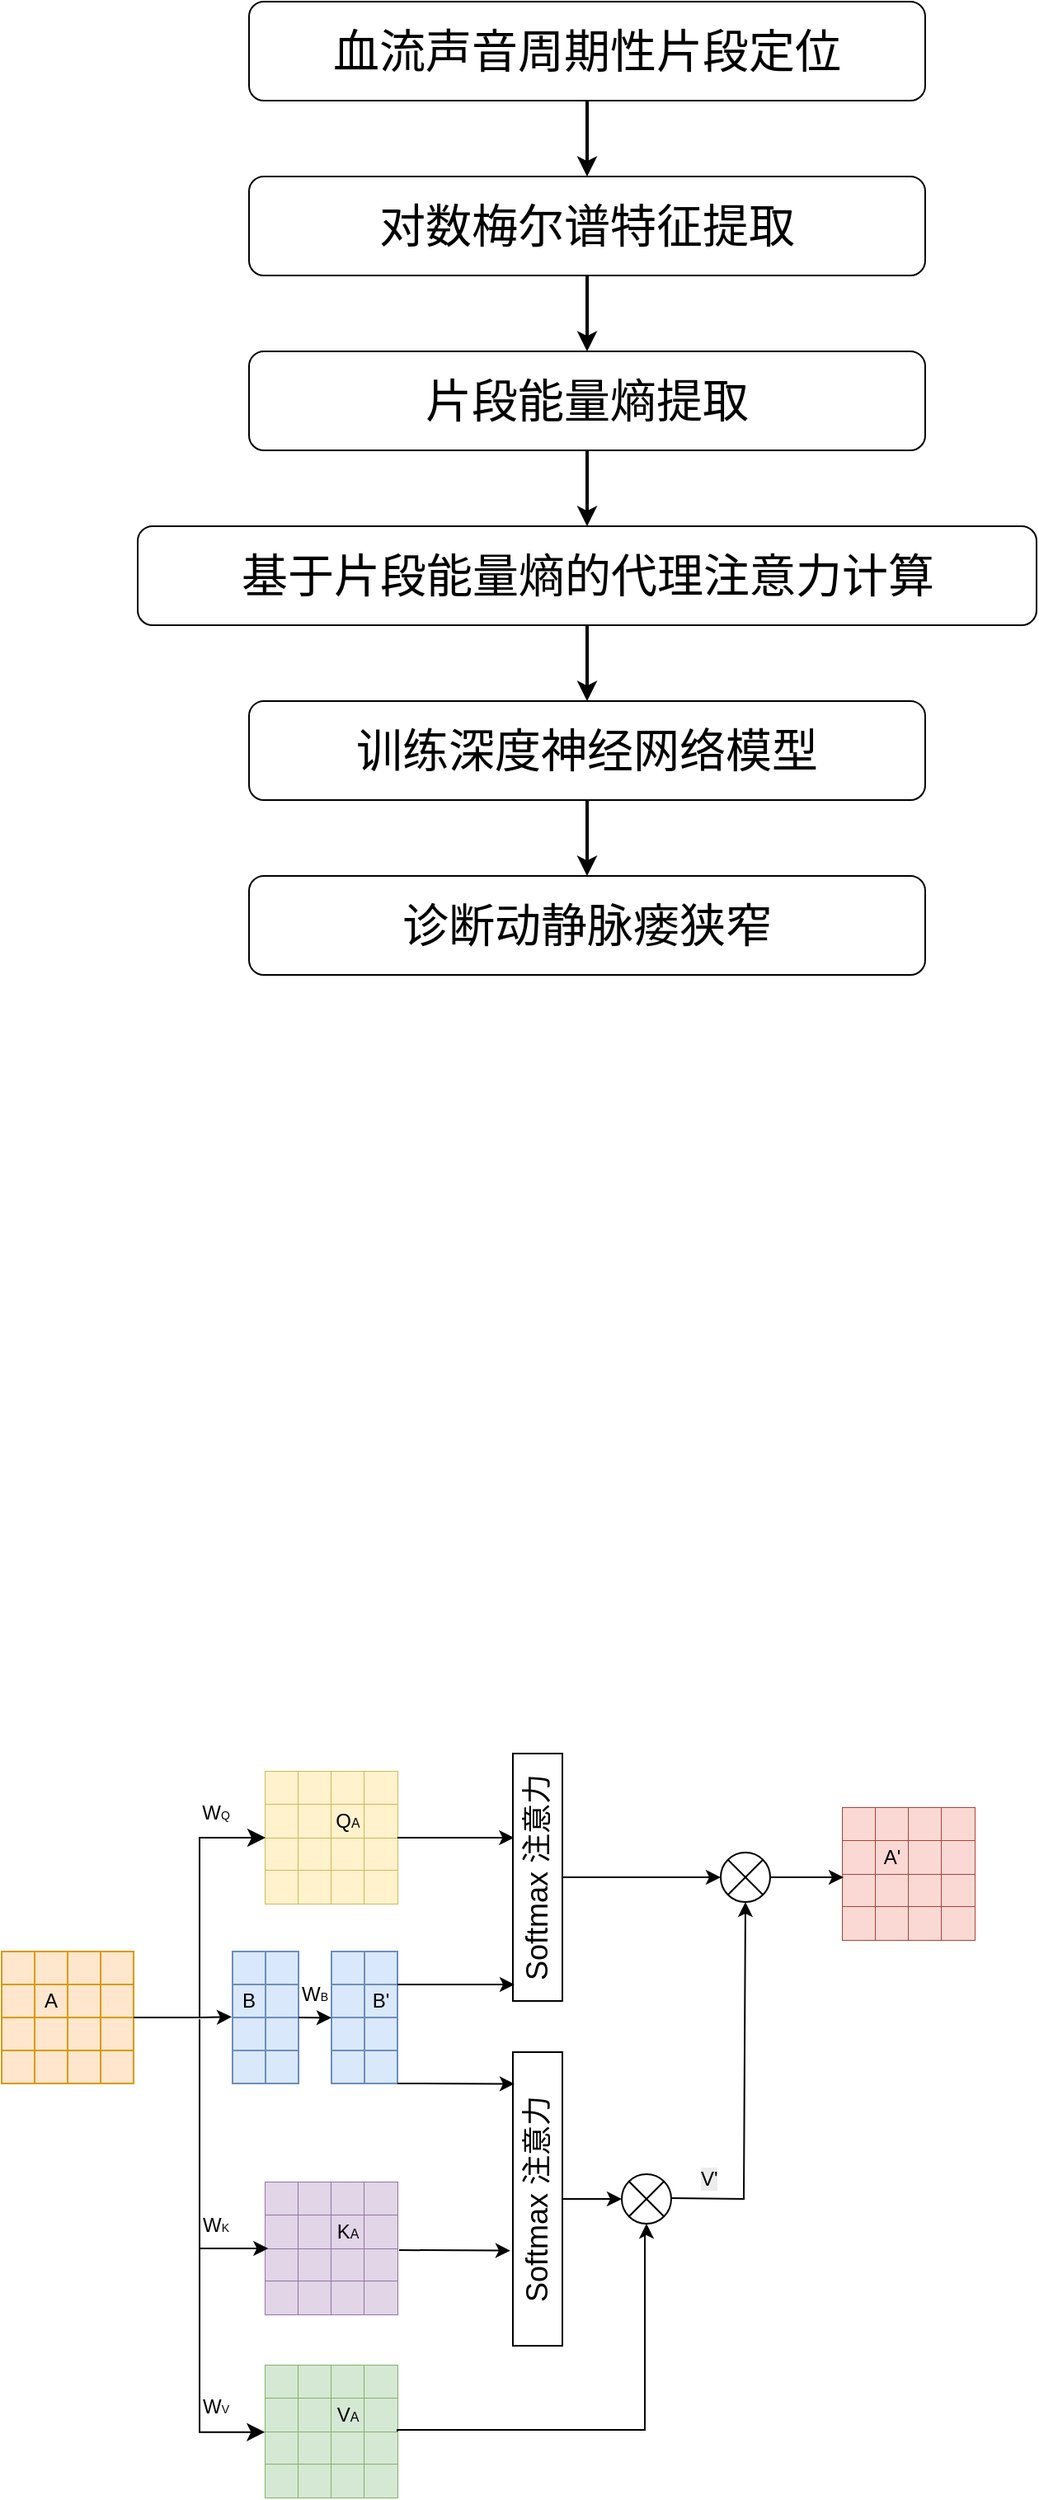 <mxfile version="27.0.6">
  <diagram name="第 1 页" id="jHWfHnfXvJWiePmlDUtP">
    <mxGraphModel dx="1722" dy="919" grid="0" gridSize="10" guides="1" tooltips="1" connect="1" arrows="1" fold="1" page="1" pageScale="1" pageWidth="827" pageHeight="1169" math="0" shadow="0">
      <root>
        <mxCell id="0" />
        <mxCell id="1" parent="0" />
        <mxCell id="iKnaXG9pOddWucdSrnOA-7" style="edgeStyle=orthogonalEdgeStyle;rounded=0;orthogonalLoop=1;jettySize=auto;html=1;entryX=0.5;entryY=0;entryDx=0;entryDy=0;strokeWidth=2;" edge="1" parent="1" source="iKnaXG9pOddWucdSrnOA-1" target="iKnaXG9pOddWucdSrnOA-2">
          <mxGeometry relative="1" as="geometry" />
        </mxCell>
        <mxCell id="iKnaXG9pOddWucdSrnOA-1" value="&lt;font style=&quot;font-size: 28px;&quot;&gt;血流声音周期性片段定位&lt;/font&gt;" style="rounded=1;whiteSpace=wrap;html=1;flipV=1;" vertex="1" parent="1">
          <mxGeometry x="210" y="190" width="410" height="60" as="geometry" />
        </mxCell>
        <mxCell id="iKnaXG9pOddWucdSrnOA-8" style="edgeStyle=orthogonalEdgeStyle;rounded=0;orthogonalLoop=1;jettySize=auto;html=1;entryX=0.5;entryY=0;entryDx=0;entryDy=0;strokeWidth=2;" edge="1" parent="1" source="iKnaXG9pOddWucdSrnOA-2" target="iKnaXG9pOddWucdSrnOA-3">
          <mxGeometry relative="1" as="geometry" />
        </mxCell>
        <mxCell id="iKnaXG9pOddWucdSrnOA-2" value="&lt;font style=&quot;font-size: 28px;&quot;&gt;对数梅尔谱特征提取&lt;/font&gt;" style="rounded=1;whiteSpace=wrap;html=1;flipV=1;" vertex="1" parent="1">
          <mxGeometry x="210" y="296" width="410" height="60" as="geometry" />
        </mxCell>
        <mxCell id="iKnaXG9pOddWucdSrnOA-9" style="edgeStyle=orthogonalEdgeStyle;rounded=0;orthogonalLoop=1;jettySize=auto;html=1;entryX=0.5;entryY=0;entryDx=0;entryDy=0;strokeWidth=2;" edge="1" parent="1" source="iKnaXG9pOddWucdSrnOA-3" target="iKnaXG9pOddWucdSrnOA-4">
          <mxGeometry relative="1" as="geometry" />
        </mxCell>
        <mxCell id="iKnaXG9pOddWucdSrnOA-3" value="&lt;font style=&quot;font-size: 28px;&quot;&gt;片段能量熵提取&lt;/font&gt;" style="rounded=1;whiteSpace=wrap;html=1;flipV=1;" vertex="1" parent="1">
          <mxGeometry x="210" y="402" width="410" height="60" as="geometry" />
        </mxCell>
        <mxCell id="iKnaXG9pOddWucdSrnOA-10" style="edgeStyle=orthogonalEdgeStyle;rounded=0;orthogonalLoop=1;jettySize=auto;html=1;entryX=0.5;entryY=0;entryDx=0;entryDy=0;strokeWidth=2;" edge="1" parent="1" source="iKnaXG9pOddWucdSrnOA-4" target="iKnaXG9pOddWucdSrnOA-5">
          <mxGeometry relative="1" as="geometry" />
        </mxCell>
        <mxCell id="iKnaXG9pOddWucdSrnOA-4" value="&lt;font style=&quot;font-size: 28px;&quot;&gt;基于片段能量熵的代理注意力计算&lt;/font&gt;" style="rounded=1;whiteSpace=wrap;html=1;flipV=1;" vertex="1" parent="1">
          <mxGeometry x="142.5" y="508" width="545" height="60" as="geometry" />
        </mxCell>
        <mxCell id="iKnaXG9pOddWucdSrnOA-11" style="edgeStyle=orthogonalEdgeStyle;rounded=0;orthogonalLoop=1;jettySize=auto;html=1;entryX=0.5;entryY=0;entryDx=0;entryDy=0;strokeWidth=2;" edge="1" parent="1" source="iKnaXG9pOddWucdSrnOA-5" target="iKnaXG9pOddWucdSrnOA-6">
          <mxGeometry relative="1" as="geometry" />
        </mxCell>
        <mxCell id="iKnaXG9pOddWucdSrnOA-5" value="&lt;font style=&quot;font-size: 28px;&quot;&gt;训练深度神经网络模型&lt;/font&gt;" style="rounded=1;whiteSpace=wrap;html=1;flipV=1;" vertex="1" parent="1">
          <mxGeometry x="210" y="614" width="410" height="60" as="geometry" />
        </mxCell>
        <mxCell id="iKnaXG9pOddWucdSrnOA-6" value="&lt;font style=&quot;font-size: 28px;&quot;&gt;诊断动静脉瘘狭窄&lt;/font&gt;" style="rounded=1;whiteSpace=wrap;html=1;flipV=1;" vertex="1" parent="1">
          <mxGeometry x="210" y="720" width="410" height="60" as="geometry" />
        </mxCell>
        <mxCell id="iKnaXG9pOddWucdSrnOA-193" value="" style="group" vertex="1" connectable="0" parent="1">
          <mxGeometry x="60" y="1372" width="80" height="80" as="geometry" />
        </mxCell>
        <mxCell id="iKnaXG9pOddWucdSrnOA-137" value="" style="shape=table;startSize=0;container=1;collapsible=0;childLayout=tableLayout;fillColor=#ffe6cc;strokeColor=#d79b00;" vertex="1" parent="iKnaXG9pOddWucdSrnOA-193">
          <mxGeometry y="40" width="20" height="20" as="geometry" />
        </mxCell>
        <mxCell id="iKnaXG9pOddWucdSrnOA-138" value="" style="shape=tableRow;horizontal=0;startSize=0;swimlaneHead=0;swimlaneBody=0;strokeColor=inherit;top=0;left=0;bottom=0;right=0;collapsible=0;dropTarget=0;fillColor=none;points=[[0,0.5],[1,0.5]];portConstraint=eastwest;" vertex="1" parent="iKnaXG9pOddWucdSrnOA-137">
          <mxGeometry width="20" height="20" as="geometry" />
        </mxCell>
        <mxCell id="iKnaXG9pOddWucdSrnOA-139" value="" style="shape=partialRectangle;html=1;whiteSpace=wrap;connectable=0;strokeColor=inherit;overflow=hidden;fillColor=none;top=0;left=0;bottom=0;right=0;pointerEvents=1;" vertex="1" parent="iKnaXG9pOddWucdSrnOA-138">
          <mxGeometry width="20" height="20" as="geometry">
            <mxRectangle width="20" height="20" as="alternateBounds" />
          </mxGeometry>
        </mxCell>
        <mxCell id="iKnaXG9pOddWucdSrnOA-140" value="" style="shape=partialRectangle;html=1;whiteSpace=wrap;connectable=0;strokeColor=#d79b00;overflow=hidden;fillColor=#ffe6cc;top=0;left=0;bottom=0;right=0;pointerEvents=1;" vertex="1" parent="iKnaXG9pOddWucdSrnOA-193">
          <mxGeometry x="20" y="40" width="20" height="20" as="geometry">
            <mxRectangle width="40" height="40" as="alternateBounds" />
          </mxGeometry>
        </mxCell>
        <mxCell id="iKnaXG9pOddWucdSrnOA-141" value="" style="shape=table;startSize=0;container=1;collapsible=0;childLayout=tableLayout;fillColor=#ffe6cc;strokeColor=#d79b00;" vertex="1" parent="iKnaXG9pOddWucdSrnOA-193">
          <mxGeometry x="20" y="40" width="20" height="20" as="geometry" />
        </mxCell>
        <mxCell id="iKnaXG9pOddWucdSrnOA-142" value="" style="shape=tableRow;horizontal=0;startSize=0;swimlaneHead=0;swimlaneBody=0;strokeColor=inherit;top=0;left=0;bottom=0;right=0;collapsible=0;dropTarget=0;fillColor=none;points=[[0,0.5],[1,0.5]];portConstraint=eastwest;" vertex="1" parent="iKnaXG9pOddWucdSrnOA-141">
          <mxGeometry width="20" height="20" as="geometry" />
        </mxCell>
        <mxCell id="iKnaXG9pOddWucdSrnOA-143" value="" style="shape=partialRectangle;html=1;whiteSpace=wrap;connectable=0;strokeColor=inherit;overflow=hidden;fillColor=none;top=0;left=0;bottom=0;right=0;pointerEvents=1;" vertex="1" parent="iKnaXG9pOddWucdSrnOA-142">
          <mxGeometry width="20" height="20" as="geometry">
            <mxRectangle width="20" height="20" as="alternateBounds" />
          </mxGeometry>
        </mxCell>
        <mxCell id="iKnaXG9pOddWucdSrnOA-144" value="" style="shape=table;startSize=0;container=1;collapsible=0;childLayout=tableLayout;fillColor=#ffe6cc;strokeColor=#d79b00;" vertex="1" parent="iKnaXG9pOddWucdSrnOA-193">
          <mxGeometry y="60" width="20" height="20" as="geometry" />
        </mxCell>
        <mxCell id="iKnaXG9pOddWucdSrnOA-145" value="" style="shape=tableRow;horizontal=0;startSize=0;swimlaneHead=0;swimlaneBody=0;strokeColor=inherit;top=0;left=0;bottom=0;right=0;collapsible=0;dropTarget=0;fillColor=none;points=[[0,0.5],[1,0.5]];portConstraint=eastwest;" vertex="1" parent="iKnaXG9pOddWucdSrnOA-144">
          <mxGeometry width="20" height="20" as="geometry" />
        </mxCell>
        <mxCell id="iKnaXG9pOddWucdSrnOA-146" value="" style="shape=partialRectangle;html=1;whiteSpace=wrap;connectable=0;strokeColor=inherit;overflow=hidden;fillColor=none;top=0;left=0;bottom=0;right=0;pointerEvents=1;" vertex="1" parent="iKnaXG9pOddWucdSrnOA-145">
          <mxGeometry width="20" height="20" as="geometry">
            <mxRectangle width="20" height="20" as="alternateBounds" />
          </mxGeometry>
        </mxCell>
        <mxCell id="iKnaXG9pOddWucdSrnOA-147" value="" style="shape=partialRectangle;html=1;whiteSpace=wrap;connectable=0;strokeColor=#d79b00;overflow=hidden;fillColor=#ffe6cc;top=0;left=0;bottom=0;right=0;pointerEvents=1;" vertex="1" parent="iKnaXG9pOddWucdSrnOA-193">
          <mxGeometry x="20" y="60" width="20" height="20" as="geometry">
            <mxRectangle width="40" height="40" as="alternateBounds" />
          </mxGeometry>
        </mxCell>
        <mxCell id="iKnaXG9pOddWucdSrnOA-148" value="" style="shape=table;startSize=0;container=1;collapsible=0;childLayout=tableLayout;fillColor=#ffe6cc;strokeColor=#d79b00;" vertex="1" parent="iKnaXG9pOddWucdSrnOA-193">
          <mxGeometry x="20" y="60" width="20" height="20" as="geometry" />
        </mxCell>
        <mxCell id="iKnaXG9pOddWucdSrnOA-149" value="" style="shape=tableRow;horizontal=0;startSize=0;swimlaneHead=0;swimlaneBody=0;strokeColor=inherit;top=0;left=0;bottom=0;right=0;collapsible=0;dropTarget=0;fillColor=none;points=[[0,0.5],[1,0.5]];portConstraint=eastwest;" vertex="1" parent="iKnaXG9pOddWucdSrnOA-148">
          <mxGeometry width="20" height="20" as="geometry" />
        </mxCell>
        <mxCell id="iKnaXG9pOddWucdSrnOA-150" value="" style="shape=partialRectangle;html=1;whiteSpace=wrap;connectable=0;strokeColor=inherit;overflow=hidden;fillColor=none;top=0;left=0;bottom=0;right=0;pointerEvents=1;" vertex="1" parent="iKnaXG9pOddWucdSrnOA-149">
          <mxGeometry width="20" height="20" as="geometry">
            <mxRectangle width="20" height="20" as="alternateBounds" />
          </mxGeometry>
        </mxCell>
        <mxCell id="iKnaXG9pOddWucdSrnOA-151" value="" style="shape=table;startSize=0;container=1;collapsible=0;childLayout=tableLayout;fillColor=#ffe6cc;strokeColor=#d79b00;" vertex="1" parent="iKnaXG9pOddWucdSrnOA-193">
          <mxGeometry width="20" height="20" as="geometry" />
        </mxCell>
        <mxCell id="iKnaXG9pOddWucdSrnOA-152" value="" style="shape=tableRow;horizontal=0;startSize=0;swimlaneHead=0;swimlaneBody=0;strokeColor=inherit;top=0;left=0;bottom=0;right=0;collapsible=0;dropTarget=0;fillColor=none;points=[[0,0.5],[1,0.5]];portConstraint=eastwest;" vertex="1" parent="iKnaXG9pOddWucdSrnOA-151">
          <mxGeometry width="20" height="20" as="geometry" />
        </mxCell>
        <mxCell id="iKnaXG9pOddWucdSrnOA-153" value="" style="shape=partialRectangle;html=1;whiteSpace=wrap;connectable=0;strokeColor=inherit;overflow=hidden;fillColor=none;top=0;left=0;bottom=0;right=0;pointerEvents=1;" vertex="1" parent="iKnaXG9pOddWucdSrnOA-152">
          <mxGeometry width="20" height="20" as="geometry">
            <mxRectangle width="20" height="20" as="alternateBounds" />
          </mxGeometry>
        </mxCell>
        <mxCell id="iKnaXG9pOddWucdSrnOA-154" value="" style="shape=partialRectangle;html=1;whiteSpace=wrap;connectable=0;strokeColor=#d79b00;overflow=hidden;fillColor=#ffe6cc;top=0;left=0;bottom=0;right=0;pointerEvents=1;" vertex="1" parent="iKnaXG9pOddWucdSrnOA-193">
          <mxGeometry x="20" width="20" height="20" as="geometry">
            <mxRectangle width="40" height="40" as="alternateBounds" />
          </mxGeometry>
        </mxCell>
        <mxCell id="iKnaXG9pOddWucdSrnOA-155" value="" style="shape=table;startSize=0;container=1;collapsible=0;childLayout=tableLayout;fillColor=#ffe6cc;strokeColor=#d79b00;" vertex="1" parent="iKnaXG9pOddWucdSrnOA-193">
          <mxGeometry x="20" width="20" height="20" as="geometry" />
        </mxCell>
        <mxCell id="iKnaXG9pOddWucdSrnOA-156" value="" style="shape=tableRow;horizontal=0;startSize=0;swimlaneHead=0;swimlaneBody=0;strokeColor=inherit;top=0;left=0;bottom=0;right=0;collapsible=0;dropTarget=0;fillColor=none;points=[[0,0.5],[1,0.5]];portConstraint=eastwest;" vertex="1" parent="iKnaXG9pOddWucdSrnOA-155">
          <mxGeometry width="20" height="20" as="geometry" />
        </mxCell>
        <mxCell id="iKnaXG9pOddWucdSrnOA-157" value="" style="shape=partialRectangle;html=1;whiteSpace=wrap;connectable=0;strokeColor=inherit;overflow=hidden;fillColor=none;top=0;left=0;bottom=0;right=0;pointerEvents=1;" vertex="1" parent="iKnaXG9pOddWucdSrnOA-156">
          <mxGeometry width="20" height="20" as="geometry">
            <mxRectangle width="20" height="20" as="alternateBounds" />
          </mxGeometry>
        </mxCell>
        <mxCell id="iKnaXG9pOddWucdSrnOA-158" value="" style="shape=table;startSize=0;container=1;collapsible=0;childLayout=tableLayout;fillColor=#ffe6cc;strokeColor=#d79b00;" vertex="1" parent="iKnaXG9pOddWucdSrnOA-193">
          <mxGeometry y="20" width="20" height="20" as="geometry" />
        </mxCell>
        <mxCell id="iKnaXG9pOddWucdSrnOA-159" value="" style="shape=tableRow;horizontal=0;startSize=0;swimlaneHead=0;swimlaneBody=0;strokeColor=inherit;top=0;left=0;bottom=0;right=0;collapsible=0;dropTarget=0;fillColor=none;points=[[0,0.5],[1,0.5]];portConstraint=eastwest;" vertex="1" parent="iKnaXG9pOddWucdSrnOA-158">
          <mxGeometry width="20" height="20" as="geometry" />
        </mxCell>
        <mxCell id="iKnaXG9pOddWucdSrnOA-160" value="" style="shape=partialRectangle;html=1;whiteSpace=wrap;connectable=0;strokeColor=inherit;overflow=hidden;fillColor=none;top=0;left=0;bottom=0;right=0;pointerEvents=1;" vertex="1" parent="iKnaXG9pOddWucdSrnOA-159">
          <mxGeometry width="20" height="20" as="geometry">
            <mxRectangle width="20" height="20" as="alternateBounds" />
          </mxGeometry>
        </mxCell>
        <mxCell id="iKnaXG9pOddWucdSrnOA-161" value="" style="shape=partialRectangle;html=1;whiteSpace=wrap;connectable=0;strokeColor=#d79b00;overflow=hidden;fillColor=#ffe6cc;top=0;left=0;bottom=0;right=0;pointerEvents=1;" vertex="1" parent="iKnaXG9pOddWucdSrnOA-193">
          <mxGeometry x="20" y="20" width="20" height="20" as="geometry">
            <mxRectangle width="40" height="40" as="alternateBounds" />
          </mxGeometry>
        </mxCell>
        <mxCell id="iKnaXG9pOddWucdSrnOA-162" value="" style="shape=table;startSize=0;container=1;collapsible=0;childLayout=tableLayout;fillColor=#ffe6cc;strokeColor=#d79b00;" vertex="1" parent="iKnaXG9pOddWucdSrnOA-193">
          <mxGeometry x="20" y="20" width="20" height="20" as="geometry" />
        </mxCell>
        <mxCell id="iKnaXG9pOddWucdSrnOA-163" value="" style="shape=tableRow;horizontal=0;startSize=0;swimlaneHead=0;swimlaneBody=0;strokeColor=inherit;top=0;left=0;bottom=0;right=0;collapsible=0;dropTarget=0;fillColor=none;points=[[0,0.5],[1,0.5]];portConstraint=eastwest;" vertex="1" parent="iKnaXG9pOddWucdSrnOA-162">
          <mxGeometry width="20" height="20" as="geometry" />
        </mxCell>
        <mxCell id="iKnaXG9pOddWucdSrnOA-164" value="" style="shape=partialRectangle;html=1;whiteSpace=wrap;connectable=0;strokeColor=inherit;overflow=hidden;fillColor=none;top=0;left=0;bottom=0;right=0;pointerEvents=1;" vertex="1" parent="iKnaXG9pOddWucdSrnOA-163">
          <mxGeometry width="20" height="20" as="geometry">
            <mxRectangle width="20" height="20" as="alternateBounds" />
          </mxGeometry>
        </mxCell>
        <mxCell id="iKnaXG9pOddWucdSrnOA-165" value="" style="shape=table;startSize=0;container=1;collapsible=0;childLayout=tableLayout;fillColor=#ffe6cc;strokeColor=#d79b00;" vertex="1" parent="iKnaXG9pOddWucdSrnOA-193">
          <mxGeometry x="40" y="40" width="20" height="20" as="geometry" />
        </mxCell>
        <mxCell id="iKnaXG9pOddWucdSrnOA-166" value="" style="shape=tableRow;horizontal=0;startSize=0;swimlaneHead=0;swimlaneBody=0;strokeColor=inherit;top=0;left=0;bottom=0;right=0;collapsible=0;dropTarget=0;fillColor=none;points=[[0,0.5],[1,0.5]];portConstraint=eastwest;" vertex="1" parent="iKnaXG9pOddWucdSrnOA-165">
          <mxGeometry width="20" height="20" as="geometry" />
        </mxCell>
        <mxCell id="iKnaXG9pOddWucdSrnOA-167" value="" style="shape=partialRectangle;html=1;whiteSpace=wrap;connectable=0;strokeColor=inherit;overflow=hidden;fillColor=none;top=0;left=0;bottom=0;right=0;pointerEvents=1;" vertex="1" parent="iKnaXG9pOddWucdSrnOA-166">
          <mxGeometry width="20" height="20" as="geometry">
            <mxRectangle width="20" height="20" as="alternateBounds" />
          </mxGeometry>
        </mxCell>
        <mxCell id="iKnaXG9pOddWucdSrnOA-168" value="" style="shape=partialRectangle;html=1;whiteSpace=wrap;connectable=0;strokeColor=#d79b00;overflow=hidden;fillColor=#ffe6cc;top=0;left=0;bottom=0;right=0;pointerEvents=1;" vertex="1" parent="iKnaXG9pOddWucdSrnOA-193">
          <mxGeometry x="60" y="40" width="20" height="20" as="geometry">
            <mxRectangle width="40" height="40" as="alternateBounds" />
          </mxGeometry>
        </mxCell>
        <mxCell id="iKnaXG9pOddWucdSrnOA-169" value="" style="shape=table;startSize=0;container=1;collapsible=0;childLayout=tableLayout;fillColor=#ffe6cc;strokeColor=#d79b00;" vertex="1" parent="iKnaXG9pOddWucdSrnOA-193">
          <mxGeometry x="60" y="40" width="20" height="20" as="geometry" />
        </mxCell>
        <mxCell id="iKnaXG9pOddWucdSrnOA-170" value="" style="shape=tableRow;horizontal=0;startSize=0;swimlaneHead=0;swimlaneBody=0;strokeColor=inherit;top=0;left=0;bottom=0;right=0;collapsible=0;dropTarget=0;fillColor=none;points=[[0,0.5],[1,0.5]];portConstraint=eastwest;" vertex="1" parent="iKnaXG9pOddWucdSrnOA-169">
          <mxGeometry width="20" height="20" as="geometry" />
        </mxCell>
        <mxCell id="iKnaXG9pOddWucdSrnOA-171" value="" style="shape=partialRectangle;html=1;whiteSpace=wrap;connectable=0;strokeColor=inherit;overflow=hidden;fillColor=none;top=0;left=0;bottom=0;right=0;pointerEvents=1;" vertex="1" parent="iKnaXG9pOddWucdSrnOA-170">
          <mxGeometry width="20" height="20" as="geometry">
            <mxRectangle width="20" height="20" as="alternateBounds" />
          </mxGeometry>
        </mxCell>
        <mxCell id="iKnaXG9pOddWucdSrnOA-172" value="" style="shape=table;startSize=0;container=1;collapsible=0;childLayout=tableLayout;fillColor=#ffe6cc;strokeColor=#d79b00;" vertex="1" parent="iKnaXG9pOddWucdSrnOA-193">
          <mxGeometry x="40" y="60" width="20" height="20" as="geometry" />
        </mxCell>
        <mxCell id="iKnaXG9pOddWucdSrnOA-173" value="" style="shape=tableRow;horizontal=0;startSize=0;swimlaneHead=0;swimlaneBody=0;strokeColor=inherit;top=0;left=0;bottom=0;right=0;collapsible=0;dropTarget=0;fillColor=none;points=[[0,0.5],[1,0.5]];portConstraint=eastwest;" vertex="1" parent="iKnaXG9pOddWucdSrnOA-172">
          <mxGeometry width="20" height="20" as="geometry" />
        </mxCell>
        <mxCell id="iKnaXG9pOddWucdSrnOA-174" value="" style="shape=partialRectangle;html=1;whiteSpace=wrap;connectable=0;strokeColor=inherit;overflow=hidden;fillColor=none;top=0;left=0;bottom=0;right=0;pointerEvents=1;" vertex="1" parent="iKnaXG9pOddWucdSrnOA-173">
          <mxGeometry width="20" height="20" as="geometry">
            <mxRectangle width="20" height="20" as="alternateBounds" />
          </mxGeometry>
        </mxCell>
        <mxCell id="iKnaXG9pOddWucdSrnOA-175" value="" style="shape=partialRectangle;html=1;whiteSpace=wrap;connectable=0;strokeColor=#d79b00;overflow=hidden;fillColor=#ffe6cc;top=0;left=0;bottom=0;right=0;pointerEvents=1;" vertex="1" parent="iKnaXG9pOddWucdSrnOA-193">
          <mxGeometry x="60" y="60" width="20" height="20" as="geometry">
            <mxRectangle width="40" height="40" as="alternateBounds" />
          </mxGeometry>
        </mxCell>
        <mxCell id="iKnaXG9pOddWucdSrnOA-176" value="" style="shape=table;startSize=0;container=1;collapsible=0;childLayout=tableLayout;fillColor=#ffe6cc;strokeColor=#d79b00;" vertex="1" parent="iKnaXG9pOddWucdSrnOA-193">
          <mxGeometry x="60" y="60" width="20" height="20" as="geometry" />
        </mxCell>
        <mxCell id="iKnaXG9pOddWucdSrnOA-177" value="" style="shape=tableRow;horizontal=0;startSize=0;swimlaneHead=0;swimlaneBody=0;strokeColor=inherit;top=0;left=0;bottom=0;right=0;collapsible=0;dropTarget=0;fillColor=none;points=[[0,0.5],[1,0.5]];portConstraint=eastwest;" vertex="1" parent="iKnaXG9pOddWucdSrnOA-176">
          <mxGeometry width="20" height="20" as="geometry" />
        </mxCell>
        <mxCell id="iKnaXG9pOddWucdSrnOA-178" value="" style="shape=partialRectangle;html=1;whiteSpace=wrap;connectable=0;strokeColor=inherit;overflow=hidden;fillColor=none;top=0;left=0;bottom=0;right=0;pointerEvents=1;" vertex="1" parent="iKnaXG9pOddWucdSrnOA-177">
          <mxGeometry width="20" height="20" as="geometry">
            <mxRectangle width="20" height="20" as="alternateBounds" />
          </mxGeometry>
        </mxCell>
        <mxCell id="iKnaXG9pOddWucdSrnOA-179" value="" style="shape=table;startSize=0;container=1;collapsible=0;childLayout=tableLayout;fillColor=#ffe6cc;strokeColor=#d79b00;" vertex="1" parent="iKnaXG9pOddWucdSrnOA-193">
          <mxGeometry x="40" width="20" height="20" as="geometry" />
        </mxCell>
        <mxCell id="iKnaXG9pOddWucdSrnOA-180" value="" style="shape=tableRow;horizontal=0;startSize=0;swimlaneHead=0;swimlaneBody=0;strokeColor=inherit;top=0;left=0;bottom=0;right=0;collapsible=0;dropTarget=0;fillColor=none;points=[[0,0.5],[1,0.5]];portConstraint=eastwest;" vertex="1" parent="iKnaXG9pOddWucdSrnOA-179">
          <mxGeometry width="20" height="20" as="geometry" />
        </mxCell>
        <mxCell id="iKnaXG9pOddWucdSrnOA-181" value="" style="shape=partialRectangle;html=1;whiteSpace=wrap;connectable=0;strokeColor=inherit;overflow=hidden;fillColor=none;top=0;left=0;bottom=0;right=0;pointerEvents=1;" vertex="1" parent="iKnaXG9pOddWucdSrnOA-180">
          <mxGeometry width="20" height="20" as="geometry">
            <mxRectangle width="20" height="20" as="alternateBounds" />
          </mxGeometry>
        </mxCell>
        <mxCell id="iKnaXG9pOddWucdSrnOA-182" value="" style="shape=partialRectangle;html=1;whiteSpace=wrap;connectable=0;strokeColor=#d79b00;overflow=hidden;fillColor=#ffe6cc;top=0;left=0;bottom=0;right=0;pointerEvents=1;" vertex="1" parent="iKnaXG9pOddWucdSrnOA-193">
          <mxGeometry x="60" width="20" height="20" as="geometry">
            <mxRectangle width="40" height="40" as="alternateBounds" />
          </mxGeometry>
        </mxCell>
        <mxCell id="iKnaXG9pOddWucdSrnOA-183" value="" style="shape=table;startSize=0;container=1;collapsible=0;childLayout=tableLayout;fillColor=#ffe6cc;strokeColor=#d79b00;" vertex="1" parent="iKnaXG9pOddWucdSrnOA-193">
          <mxGeometry x="60" width="20" height="20" as="geometry" />
        </mxCell>
        <mxCell id="iKnaXG9pOddWucdSrnOA-184" value="" style="shape=tableRow;horizontal=0;startSize=0;swimlaneHead=0;swimlaneBody=0;strokeColor=inherit;top=0;left=0;bottom=0;right=0;collapsible=0;dropTarget=0;fillColor=none;points=[[0,0.5],[1,0.5]];portConstraint=eastwest;" vertex="1" parent="iKnaXG9pOddWucdSrnOA-183">
          <mxGeometry width="20" height="20" as="geometry" />
        </mxCell>
        <mxCell id="iKnaXG9pOddWucdSrnOA-185" value="" style="shape=partialRectangle;html=1;whiteSpace=wrap;connectable=0;strokeColor=inherit;overflow=hidden;fillColor=none;top=0;left=0;bottom=0;right=0;pointerEvents=1;" vertex="1" parent="iKnaXG9pOddWucdSrnOA-184">
          <mxGeometry width="20" height="20" as="geometry">
            <mxRectangle width="20" height="20" as="alternateBounds" />
          </mxGeometry>
        </mxCell>
        <mxCell id="iKnaXG9pOddWucdSrnOA-186" value="" style="shape=table;startSize=0;container=1;collapsible=0;childLayout=tableLayout;fillColor=#ffe6cc;strokeColor=#d79b00;" vertex="1" parent="iKnaXG9pOddWucdSrnOA-193">
          <mxGeometry x="40" y="20" width="20" height="20" as="geometry" />
        </mxCell>
        <mxCell id="iKnaXG9pOddWucdSrnOA-187" value="" style="shape=tableRow;horizontal=0;startSize=0;swimlaneHead=0;swimlaneBody=0;strokeColor=inherit;top=0;left=0;bottom=0;right=0;collapsible=0;dropTarget=0;fillColor=none;points=[[0,0.5],[1,0.5]];portConstraint=eastwest;" vertex="1" parent="iKnaXG9pOddWucdSrnOA-186">
          <mxGeometry width="20" height="20" as="geometry" />
        </mxCell>
        <mxCell id="iKnaXG9pOddWucdSrnOA-188" value="" style="shape=partialRectangle;html=1;whiteSpace=wrap;connectable=0;strokeColor=inherit;overflow=hidden;fillColor=none;top=0;left=0;bottom=0;right=0;pointerEvents=1;" vertex="1" parent="iKnaXG9pOddWucdSrnOA-187">
          <mxGeometry width="20" height="20" as="geometry">
            <mxRectangle width="20" height="20" as="alternateBounds" />
          </mxGeometry>
        </mxCell>
        <mxCell id="iKnaXG9pOddWucdSrnOA-189" value="" style="shape=partialRectangle;html=1;whiteSpace=wrap;connectable=0;strokeColor=#d79b00;overflow=hidden;fillColor=#ffe6cc;top=0;left=0;bottom=0;right=0;pointerEvents=1;" vertex="1" parent="iKnaXG9pOddWucdSrnOA-193">
          <mxGeometry x="60" y="20" width="20" height="20" as="geometry">
            <mxRectangle width="40" height="40" as="alternateBounds" />
          </mxGeometry>
        </mxCell>
        <mxCell id="iKnaXG9pOddWucdSrnOA-190" value="" style="shape=table;startSize=0;container=1;collapsible=0;childLayout=tableLayout;fillColor=#ffe6cc;strokeColor=#d79b00;" vertex="1" parent="iKnaXG9pOddWucdSrnOA-193">
          <mxGeometry x="60" y="20" width="20" height="20" as="geometry" />
        </mxCell>
        <mxCell id="iKnaXG9pOddWucdSrnOA-191" value="" style="shape=tableRow;horizontal=0;startSize=0;swimlaneHead=0;swimlaneBody=0;strokeColor=inherit;top=0;left=0;bottom=0;right=0;collapsible=0;dropTarget=0;fillColor=none;points=[[0,0.5],[1,0.5]];portConstraint=eastwest;" vertex="1" parent="iKnaXG9pOddWucdSrnOA-190">
          <mxGeometry width="20" height="20" as="geometry" />
        </mxCell>
        <mxCell id="iKnaXG9pOddWucdSrnOA-192" value="" style="shape=partialRectangle;html=1;whiteSpace=wrap;connectable=0;strokeColor=inherit;overflow=hidden;fillColor=none;top=0;left=0;bottom=0;right=0;pointerEvents=1;" vertex="1" parent="iKnaXG9pOddWucdSrnOA-191">
          <mxGeometry width="20" height="20" as="geometry">
            <mxRectangle width="20" height="20" as="alternateBounds" />
          </mxGeometry>
        </mxCell>
        <mxCell id="iKnaXG9pOddWucdSrnOA-428" value="A" style="text;html=1;align=center;verticalAlign=middle;whiteSpace=wrap;rounded=0;" vertex="1" parent="iKnaXG9pOddWucdSrnOA-193">
          <mxGeometry y="15" width="60" height="30" as="geometry" />
        </mxCell>
        <mxCell id="iKnaXG9pOddWucdSrnOA-194" value="" style="group" vertex="1" connectable="0" parent="1">
          <mxGeometry x="200" y="1372" width="40" height="80" as="geometry" />
        </mxCell>
        <mxCell id="iKnaXG9pOddWucdSrnOA-81" value="" style="shape=table;startSize=0;container=1;collapsible=0;childLayout=tableLayout;fillColor=#dae8fc;strokeColor=#6c8ebf;" vertex="1" parent="iKnaXG9pOddWucdSrnOA-194">
          <mxGeometry y="40" width="20" height="20" as="geometry" />
        </mxCell>
        <mxCell id="iKnaXG9pOddWucdSrnOA-82" value="" style="shape=tableRow;horizontal=0;startSize=0;swimlaneHead=0;swimlaneBody=0;strokeColor=inherit;top=0;left=0;bottom=0;right=0;collapsible=0;dropTarget=0;fillColor=none;points=[[0,0.5],[1,0.5]];portConstraint=eastwest;" vertex="1" parent="iKnaXG9pOddWucdSrnOA-81">
          <mxGeometry width="20" height="20" as="geometry" />
        </mxCell>
        <mxCell id="iKnaXG9pOddWucdSrnOA-83" value="" style="shape=partialRectangle;html=1;whiteSpace=wrap;connectable=0;strokeColor=inherit;overflow=hidden;fillColor=none;top=0;left=0;bottom=0;right=0;pointerEvents=1;" vertex="1" parent="iKnaXG9pOddWucdSrnOA-82">
          <mxGeometry width="20" height="20" as="geometry">
            <mxRectangle width="20" height="20" as="alternateBounds" />
          </mxGeometry>
        </mxCell>
        <mxCell id="iKnaXG9pOddWucdSrnOA-84" value="" style="shape=partialRectangle;html=1;whiteSpace=wrap;connectable=0;strokeColor=inherit;overflow=hidden;fillColor=none;top=0;left=0;bottom=0;right=0;pointerEvents=1;" vertex="1" parent="iKnaXG9pOddWucdSrnOA-194">
          <mxGeometry x="20" y="40" width="20" height="20" as="geometry">
            <mxRectangle width="40" height="40" as="alternateBounds" />
          </mxGeometry>
        </mxCell>
        <mxCell id="iKnaXG9pOddWucdSrnOA-85" value="" style="shape=table;startSize=0;container=1;collapsible=0;childLayout=tableLayout;fillColor=#dae8fc;strokeColor=#6c8ebf;" vertex="1" parent="iKnaXG9pOddWucdSrnOA-194">
          <mxGeometry x="20" y="40" width="20" height="20" as="geometry" />
        </mxCell>
        <mxCell id="iKnaXG9pOddWucdSrnOA-86" value="" style="shape=tableRow;horizontal=0;startSize=0;swimlaneHead=0;swimlaneBody=0;strokeColor=inherit;top=0;left=0;bottom=0;right=0;collapsible=0;dropTarget=0;fillColor=none;points=[[0,0.5],[1,0.5]];portConstraint=eastwest;" vertex="1" parent="iKnaXG9pOddWucdSrnOA-85">
          <mxGeometry width="20" height="20" as="geometry" />
        </mxCell>
        <mxCell id="iKnaXG9pOddWucdSrnOA-87" value="" style="shape=partialRectangle;html=1;whiteSpace=wrap;connectable=0;strokeColor=inherit;overflow=hidden;fillColor=none;top=0;left=0;bottom=0;right=0;pointerEvents=1;" vertex="1" parent="iKnaXG9pOddWucdSrnOA-86">
          <mxGeometry width="20" height="20" as="geometry">
            <mxRectangle width="20" height="20" as="alternateBounds" />
          </mxGeometry>
        </mxCell>
        <mxCell id="iKnaXG9pOddWucdSrnOA-88" value="" style="shape=table;startSize=0;container=1;collapsible=0;childLayout=tableLayout;fillColor=#dae8fc;strokeColor=#6c8ebf;" vertex="1" parent="iKnaXG9pOddWucdSrnOA-194">
          <mxGeometry y="60" width="20" height="20" as="geometry" />
        </mxCell>
        <mxCell id="iKnaXG9pOddWucdSrnOA-89" value="" style="shape=tableRow;horizontal=0;startSize=0;swimlaneHead=0;swimlaneBody=0;strokeColor=inherit;top=0;left=0;bottom=0;right=0;collapsible=0;dropTarget=0;fillColor=none;points=[[0,0.5],[1,0.5]];portConstraint=eastwest;" vertex="1" parent="iKnaXG9pOddWucdSrnOA-88">
          <mxGeometry width="20" height="20" as="geometry" />
        </mxCell>
        <mxCell id="iKnaXG9pOddWucdSrnOA-90" value="" style="shape=partialRectangle;html=1;whiteSpace=wrap;connectable=0;strokeColor=inherit;overflow=hidden;fillColor=none;top=0;left=0;bottom=0;right=0;pointerEvents=1;" vertex="1" parent="iKnaXG9pOddWucdSrnOA-89">
          <mxGeometry width="20" height="20" as="geometry">
            <mxRectangle width="20" height="20" as="alternateBounds" />
          </mxGeometry>
        </mxCell>
        <mxCell id="iKnaXG9pOddWucdSrnOA-91" value="" style="shape=partialRectangle;html=1;whiteSpace=wrap;connectable=0;strokeColor=inherit;overflow=hidden;fillColor=none;top=0;left=0;bottom=0;right=0;pointerEvents=1;" vertex="1" parent="iKnaXG9pOddWucdSrnOA-194">
          <mxGeometry x="20" y="60" width="20" height="20" as="geometry">
            <mxRectangle width="40" height="40" as="alternateBounds" />
          </mxGeometry>
        </mxCell>
        <mxCell id="iKnaXG9pOddWucdSrnOA-92" value="" style="shape=table;startSize=0;container=1;collapsible=0;childLayout=tableLayout;fillColor=#dae8fc;strokeColor=#6c8ebf;" vertex="1" parent="iKnaXG9pOddWucdSrnOA-194">
          <mxGeometry x="20" y="60" width="20" height="20" as="geometry" />
        </mxCell>
        <mxCell id="iKnaXG9pOddWucdSrnOA-93" value="" style="shape=tableRow;horizontal=0;startSize=0;swimlaneHead=0;swimlaneBody=0;strokeColor=inherit;top=0;left=0;bottom=0;right=0;collapsible=0;dropTarget=0;fillColor=none;points=[[0,0.5],[1,0.5]];portConstraint=eastwest;" vertex="1" parent="iKnaXG9pOddWucdSrnOA-92">
          <mxGeometry width="20" height="20" as="geometry" />
        </mxCell>
        <mxCell id="iKnaXG9pOddWucdSrnOA-94" value="" style="shape=partialRectangle;html=1;whiteSpace=wrap;connectable=0;strokeColor=inherit;overflow=hidden;fillColor=none;top=0;left=0;bottom=0;right=0;pointerEvents=1;" vertex="1" parent="iKnaXG9pOddWucdSrnOA-93">
          <mxGeometry width="20" height="20" as="geometry">
            <mxRectangle width="20" height="20" as="alternateBounds" />
          </mxGeometry>
        </mxCell>
        <mxCell id="iKnaXG9pOddWucdSrnOA-95" value="" style="shape=table;startSize=0;container=1;collapsible=0;childLayout=tableLayout;fillColor=#dae8fc;strokeColor=#6c8ebf;" vertex="1" parent="iKnaXG9pOddWucdSrnOA-194">
          <mxGeometry width="20" height="20" as="geometry" />
        </mxCell>
        <mxCell id="iKnaXG9pOddWucdSrnOA-96" value="" style="shape=tableRow;horizontal=0;startSize=0;swimlaneHead=0;swimlaneBody=0;strokeColor=inherit;top=0;left=0;bottom=0;right=0;collapsible=0;dropTarget=0;fillColor=none;points=[[0,0.5],[1,0.5]];portConstraint=eastwest;" vertex="1" parent="iKnaXG9pOddWucdSrnOA-95">
          <mxGeometry width="20" height="20" as="geometry" />
        </mxCell>
        <mxCell id="iKnaXG9pOddWucdSrnOA-97" value="" style="shape=partialRectangle;html=1;whiteSpace=wrap;connectable=0;strokeColor=inherit;overflow=hidden;fillColor=none;top=0;left=0;bottom=0;right=0;pointerEvents=1;" vertex="1" parent="iKnaXG9pOddWucdSrnOA-96">
          <mxGeometry width="20" height="20" as="geometry">
            <mxRectangle width="20" height="20" as="alternateBounds" />
          </mxGeometry>
        </mxCell>
        <mxCell id="iKnaXG9pOddWucdSrnOA-98" value="" style="shape=partialRectangle;html=1;whiteSpace=wrap;connectable=0;strokeColor=inherit;overflow=hidden;fillColor=none;top=0;left=0;bottom=0;right=0;pointerEvents=1;" vertex="1" parent="iKnaXG9pOddWucdSrnOA-194">
          <mxGeometry x="20" width="20" height="20" as="geometry">
            <mxRectangle width="40" height="40" as="alternateBounds" />
          </mxGeometry>
        </mxCell>
        <mxCell id="iKnaXG9pOddWucdSrnOA-99" value="" style="shape=table;startSize=0;container=1;collapsible=0;childLayout=tableLayout;fillColor=#dae8fc;strokeColor=#6c8ebf;" vertex="1" parent="iKnaXG9pOddWucdSrnOA-194">
          <mxGeometry x="20" width="20" height="20" as="geometry" />
        </mxCell>
        <mxCell id="iKnaXG9pOddWucdSrnOA-100" value="" style="shape=tableRow;horizontal=0;startSize=0;swimlaneHead=0;swimlaneBody=0;strokeColor=inherit;top=0;left=0;bottom=0;right=0;collapsible=0;dropTarget=0;fillColor=none;points=[[0,0.5],[1,0.5]];portConstraint=eastwest;" vertex="1" parent="iKnaXG9pOddWucdSrnOA-99">
          <mxGeometry width="20" height="20" as="geometry" />
        </mxCell>
        <mxCell id="iKnaXG9pOddWucdSrnOA-101" value="" style="shape=partialRectangle;html=1;whiteSpace=wrap;connectable=0;strokeColor=inherit;overflow=hidden;fillColor=none;top=0;left=0;bottom=0;right=0;pointerEvents=1;" vertex="1" parent="iKnaXG9pOddWucdSrnOA-100">
          <mxGeometry width="20" height="20" as="geometry">
            <mxRectangle width="20" height="20" as="alternateBounds" />
          </mxGeometry>
        </mxCell>
        <mxCell id="iKnaXG9pOddWucdSrnOA-102" value="" style="shape=table;startSize=0;container=1;collapsible=0;childLayout=tableLayout;fillColor=#dae8fc;strokeColor=#6c8ebf;" vertex="1" parent="iKnaXG9pOddWucdSrnOA-194">
          <mxGeometry y="20" width="20" height="20" as="geometry" />
        </mxCell>
        <mxCell id="iKnaXG9pOddWucdSrnOA-103" value="" style="shape=tableRow;horizontal=0;startSize=0;swimlaneHead=0;swimlaneBody=0;strokeColor=inherit;top=0;left=0;bottom=0;right=0;collapsible=0;dropTarget=0;fillColor=none;points=[[0,0.5],[1,0.5]];portConstraint=eastwest;" vertex="1" parent="iKnaXG9pOddWucdSrnOA-102">
          <mxGeometry width="20" height="20" as="geometry" />
        </mxCell>
        <mxCell id="iKnaXG9pOddWucdSrnOA-104" value="B" style="shape=partialRectangle;html=1;whiteSpace=wrap;connectable=0;strokeColor=inherit;overflow=hidden;fillColor=none;top=0;left=0;bottom=0;right=0;pointerEvents=1;" vertex="1" parent="iKnaXG9pOddWucdSrnOA-103">
          <mxGeometry width="20" height="20" as="geometry">
            <mxRectangle width="20" height="20" as="alternateBounds" />
          </mxGeometry>
        </mxCell>
        <mxCell id="iKnaXG9pOddWucdSrnOA-105" value="" style="shape=partialRectangle;html=1;whiteSpace=wrap;connectable=0;strokeColor=inherit;overflow=hidden;fillColor=none;top=0;left=0;bottom=0;right=0;pointerEvents=1;" vertex="1" parent="iKnaXG9pOddWucdSrnOA-194">
          <mxGeometry x="20" y="20" width="20" height="20" as="geometry">
            <mxRectangle width="40" height="40" as="alternateBounds" />
          </mxGeometry>
        </mxCell>
        <mxCell id="iKnaXG9pOddWucdSrnOA-106" value="" style="shape=table;startSize=0;container=1;collapsible=0;childLayout=tableLayout;fillColor=#dae8fc;strokeColor=#6c8ebf;" vertex="1" parent="iKnaXG9pOddWucdSrnOA-194">
          <mxGeometry x="20" y="20" width="20" height="20" as="geometry" />
        </mxCell>
        <mxCell id="iKnaXG9pOddWucdSrnOA-107" value="" style="shape=tableRow;horizontal=0;startSize=0;swimlaneHead=0;swimlaneBody=0;strokeColor=inherit;top=0;left=0;bottom=0;right=0;collapsible=0;dropTarget=0;fillColor=none;points=[[0,0.5],[1,0.5]];portConstraint=eastwest;" vertex="1" parent="iKnaXG9pOddWucdSrnOA-106">
          <mxGeometry width="20" height="20" as="geometry" />
        </mxCell>
        <mxCell id="iKnaXG9pOddWucdSrnOA-108" value="" style="shape=partialRectangle;html=1;whiteSpace=wrap;connectable=0;strokeColor=inherit;overflow=hidden;fillColor=none;top=0;left=0;bottom=0;right=0;pointerEvents=1;" vertex="1" parent="iKnaXG9pOddWucdSrnOA-107">
          <mxGeometry width="20" height="20" as="geometry">
            <mxRectangle width="20" height="20" as="alternateBounds" />
          </mxGeometry>
        </mxCell>
        <mxCell id="iKnaXG9pOddWucdSrnOA-196" value="" style="group;fillColor=#fff2cc;strokeColor=#d6b656;" vertex="1" connectable="0" parent="1">
          <mxGeometry x="220" y="1263" width="80" height="80" as="geometry" />
        </mxCell>
        <mxCell id="iKnaXG9pOddWucdSrnOA-197" value="" style="shape=table;startSize=0;container=1;collapsible=0;childLayout=tableLayout;fillColor=#fff2cc;strokeColor=#d6b656;" vertex="1" parent="iKnaXG9pOddWucdSrnOA-196">
          <mxGeometry y="40" width="20" height="20" as="geometry" />
        </mxCell>
        <mxCell id="iKnaXG9pOddWucdSrnOA-198" value="" style="shape=tableRow;horizontal=0;startSize=0;swimlaneHead=0;swimlaneBody=0;strokeColor=#d6b656;top=0;left=0;bottom=0;right=0;collapsible=0;dropTarget=0;fillColor=#fff2cc;points=[[0,0.5],[1,0.5]];portConstraint=eastwest;" vertex="1" parent="iKnaXG9pOddWucdSrnOA-197">
          <mxGeometry width="20" height="20" as="geometry" />
        </mxCell>
        <mxCell id="iKnaXG9pOddWucdSrnOA-199" value="" style="shape=partialRectangle;html=1;whiteSpace=wrap;connectable=0;strokeColor=#d6b656;overflow=hidden;fillColor=#fff2cc;top=0;left=0;bottom=0;right=0;pointerEvents=1;" vertex="1" parent="iKnaXG9pOddWucdSrnOA-198">
          <mxGeometry width="20" height="20" as="geometry">
            <mxRectangle width="20" height="20" as="alternateBounds" />
          </mxGeometry>
        </mxCell>
        <mxCell id="iKnaXG9pOddWucdSrnOA-200" value="" style="shape=partialRectangle;html=1;whiteSpace=wrap;connectable=0;strokeColor=#d6b656;overflow=hidden;fillColor=#fff2cc;top=0;left=0;bottom=0;right=0;pointerEvents=1;" vertex="1" parent="iKnaXG9pOddWucdSrnOA-196">
          <mxGeometry x="20" y="40" width="20" height="20" as="geometry">
            <mxRectangle width="40" height="40" as="alternateBounds" />
          </mxGeometry>
        </mxCell>
        <mxCell id="iKnaXG9pOddWucdSrnOA-201" value="" style="shape=table;startSize=0;container=1;collapsible=0;childLayout=tableLayout;fillColor=#fff2cc;strokeColor=#d6b656;" vertex="1" parent="iKnaXG9pOddWucdSrnOA-196">
          <mxGeometry x="20" y="40" width="20" height="20" as="geometry" />
        </mxCell>
        <mxCell id="iKnaXG9pOddWucdSrnOA-202" value="" style="shape=tableRow;horizontal=0;startSize=0;swimlaneHead=0;swimlaneBody=0;strokeColor=#d6b656;top=0;left=0;bottom=0;right=0;collapsible=0;dropTarget=0;fillColor=#fff2cc;points=[[0,0.5],[1,0.5]];portConstraint=eastwest;" vertex="1" parent="iKnaXG9pOddWucdSrnOA-201">
          <mxGeometry width="20" height="20" as="geometry" />
        </mxCell>
        <mxCell id="iKnaXG9pOddWucdSrnOA-203" value="" style="shape=partialRectangle;html=1;whiteSpace=wrap;connectable=0;strokeColor=#d6b656;overflow=hidden;fillColor=#fff2cc;top=0;left=0;bottom=0;right=0;pointerEvents=1;" vertex="1" parent="iKnaXG9pOddWucdSrnOA-202">
          <mxGeometry width="20" height="20" as="geometry">
            <mxRectangle width="20" height="20" as="alternateBounds" />
          </mxGeometry>
        </mxCell>
        <mxCell id="iKnaXG9pOddWucdSrnOA-204" value="" style="shape=table;startSize=0;container=1;collapsible=0;childLayout=tableLayout;fillColor=#fff2cc;strokeColor=#d6b656;" vertex="1" parent="iKnaXG9pOddWucdSrnOA-196">
          <mxGeometry y="60" width="20" height="20" as="geometry" />
        </mxCell>
        <mxCell id="iKnaXG9pOddWucdSrnOA-205" value="" style="shape=tableRow;horizontal=0;startSize=0;swimlaneHead=0;swimlaneBody=0;strokeColor=#d6b656;top=0;left=0;bottom=0;right=0;collapsible=0;dropTarget=0;fillColor=#fff2cc;points=[[0,0.5],[1,0.5]];portConstraint=eastwest;" vertex="1" parent="iKnaXG9pOddWucdSrnOA-204">
          <mxGeometry width="20" height="20" as="geometry" />
        </mxCell>
        <mxCell id="iKnaXG9pOddWucdSrnOA-206" value="" style="shape=partialRectangle;html=1;whiteSpace=wrap;connectable=0;strokeColor=#d6b656;overflow=hidden;fillColor=#fff2cc;top=0;left=0;bottom=0;right=0;pointerEvents=1;" vertex="1" parent="iKnaXG9pOddWucdSrnOA-205">
          <mxGeometry width="20" height="20" as="geometry">
            <mxRectangle width="20" height="20" as="alternateBounds" />
          </mxGeometry>
        </mxCell>
        <mxCell id="iKnaXG9pOddWucdSrnOA-207" value="" style="shape=partialRectangle;html=1;whiteSpace=wrap;connectable=0;strokeColor=#d6b656;overflow=hidden;fillColor=#fff2cc;top=0;left=0;bottom=0;right=0;pointerEvents=1;" vertex="1" parent="iKnaXG9pOddWucdSrnOA-196">
          <mxGeometry x="20" y="60" width="20" height="20" as="geometry">
            <mxRectangle width="40" height="40" as="alternateBounds" />
          </mxGeometry>
        </mxCell>
        <mxCell id="iKnaXG9pOddWucdSrnOA-208" value="" style="shape=table;startSize=0;container=1;collapsible=0;childLayout=tableLayout;fillColor=#fff2cc;strokeColor=#d6b656;" vertex="1" parent="iKnaXG9pOddWucdSrnOA-196">
          <mxGeometry x="20" y="60" width="20" height="20" as="geometry" />
        </mxCell>
        <mxCell id="iKnaXG9pOddWucdSrnOA-209" value="" style="shape=tableRow;horizontal=0;startSize=0;swimlaneHead=0;swimlaneBody=0;strokeColor=#d6b656;top=0;left=0;bottom=0;right=0;collapsible=0;dropTarget=0;fillColor=#fff2cc;points=[[0,0.5],[1,0.5]];portConstraint=eastwest;" vertex="1" parent="iKnaXG9pOddWucdSrnOA-208">
          <mxGeometry width="20" height="20" as="geometry" />
        </mxCell>
        <mxCell id="iKnaXG9pOddWucdSrnOA-210" value="" style="shape=partialRectangle;html=1;whiteSpace=wrap;connectable=0;strokeColor=#d6b656;overflow=hidden;fillColor=#fff2cc;top=0;left=0;bottom=0;right=0;pointerEvents=1;" vertex="1" parent="iKnaXG9pOddWucdSrnOA-209">
          <mxGeometry width="20" height="20" as="geometry">
            <mxRectangle width="20" height="20" as="alternateBounds" />
          </mxGeometry>
        </mxCell>
        <mxCell id="iKnaXG9pOddWucdSrnOA-211" value="" style="shape=table;startSize=0;container=1;collapsible=0;childLayout=tableLayout;fillColor=#fff2cc;strokeColor=#d6b656;" vertex="1" parent="iKnaXG9pOddWucdSrnOA-196">
          <mxGeometry width="20" height="20" as="geometry" />
        </mxCell>
        <mxCell id="iKnaXG9pOddWucdSrnOA-212" value="" style="shape=tableRow;horizontal=0;startSize=0;swimlaneHead=0;swimlaneBody=0;strokeColor=#d6b656;top=0;left=0;bottom=0;right=0;collapsible=0;dropTarget=0;fillColor=#fff2cc;points=[[0,0.5],[1,0.5]];portConstraint=eastwest;" vertex="1" parent="iKnaXG9pOddWucdSrnOA-211">
          <mxGeometry width="20" height="20" as="geometry" />
        </mxCell>
        <mxCell id="iKnaXG9pOddWucdSrnOA-213" value="" style="shape=partialRectangle;html=1;whiteSpace=wrap;connectable=0;strokeColor=#d6b656;overflow=hidden;fillColor=#fff2cc;top=0;left=0;bottom=0;right=0;pointerEvents=1;" vertex="1" parent="iKnaXG9pOddWucdSrnOA-212">
          <mxGeometry width="20" height="20" as="geometry">
            <mxRectangle width="20" height="20" as="alternateBounds" />
          </mxGeometry>
        </mxCell>
        <mxCell id="iKnaXG9pOddWucdSrnOA-214" value="" style="shape=partialRectangle;html=1;whiteSpace=wrap;connectable=0;strokeColor=#d6b656;overflow=hidden;fillColor=#fff2cc;top=0;left=0;bottom=0;right=0;pointerEvents=1;" vertex="1" parent="iKnaXG9pOddWucdSrnOA-196">
          <mxGeometry x="20" width="20" height="20" as="geometry">
            <mxRectangle width="40" height="40" as="alternateBounds" />
          </mxGeometry>
        </mxCell>
        <mxCell id="iKnaXG9pOddWucdSrnOA-215" value="" style="shape=table;startSize=0;container=1;collapsible=0;childLayout=tableLayout;fillColor=#fff2cc;strokeColor=#d6b656;" vertex="1" parent="iKnaXG9pOddWucdSrnOA-196">
          <mxGeometry x="20" width="20" height="20" as="geometry" />
        </mxCell>
        <mxCell id="iKnaXG9pOddWucdSrnOA-216" value="" style="shape=tableRow;horizontal=0;startSize=0;swimlaneHead=0;swimlaneBody=0;strokeColor=#d6b656;top=0;left=0;bottom=0;right=0;collapsible=0;dropTarget=0;fillColor=#fff2cc;points=[[0,0.5],[1,0.5]];portConstraint=eastwest;" vertex="1" parent="iKnaXG9pOddWucdSrnOA-215">
          <mxGeometry width="20" height="20" as="geometry" />
        </mxCell>
        <mxCell id="iKnaXG9pOddWucdSrnOA-217" value="" style="shape=partialRectangle;html=1;whiteSpace=wrap;connectable=0;strokeColor=#d6b656;overflow=hidden;fillColor=#fff2cc;top=0;left=0;bottom=0;right=0;pointerEvents=1;" vertex="1" parent="iKnaXG9pOddWucdSrnOA-216">
          <mxGeometry width="20" height="20" as="geometry">
            <mxRectangle width="20" height="20" as="alternateBounds" />
          </mxGeometry>
        </mxCell>
        <mxCell id="iKnaXG9pOddWucdSrnOA-218" value="" style="shape=table;startSize=0;container=1;collapsible=0;childLayout=tableLayout;fillColor=#fff2cc;strokeColor=#d6b656;" vertex="1" parent="iKnaXG9pOddWucdSrnOA-196">
          <mxGeometry y="20" width="20" height="20" as="geometry" />
        </mxCell>
        <mxCell id="iKnaXG9pOddWucdSrnOA-219" value="" style="shape=tableRow;horizontal=0;startSize=0;swimlaneHead=0;swimlaneBody=0;strokeColor=#d6b656;top=0;left=0;bottom=0;right=0;collapsible=0;dropTarget=0;fillColor=#fff2cc;points=[[0,0.5],[1,0.5]];portConstraint=eastwest;" vertex="1" parent="iKnaXG9pOddWucdSrnOA-218">
          <mxGeometry width="20" height="20" as="geometry" />
        </mxCell>
        <mxCell id="iKnaXG9pOddWucdSrnOA-220" value="" style="shape=partialRectangle;html=1;whiteSpace=wrap;connectable=0;strokeColor=#d6b656;overflow=hidden;fillColor=#fff2cc;top=0;left=0;bottom=0;right=0;pointerEvents=1;" vertex="1" parent="iKnaXG9pOddWucdSrnOA-219">
          <mxGeometry width="20" height="20" as="geometry">
            <mxRectangle width="20" height="20" as="alternateBounds" />
          </mxGeometry>
        </mxCell>
        <mxCell id="iKnaXG9pOddWucdSrnOA-221" value="" style="shape=partialRectangle;html=1;whiteSpace=wrap;connectable=0;strokeColor=#d6b656;overflow=hidden;fillColor=#fff2cc;top=0;left=0;bottom=0;right=0;pointerEvents=1;" vertex="1" parent="iKnaXG9pOddWucdSrnOA-196">
          <mxGeometry x="20" y="20" width="20" height="20" as="geometry">
            <mxRectangle width="40" height="40" as="alternateBounds" />
          </mxGeometry>
        </mxCell>
        <mxCell id="iKnaXG9pOddWucdSrnOA-222" value="" style="shape=table;startSize=0;container=1;collapsible=0;childLayout=tableLayout;fillColor=#fff2cc;strokeColor=#d6b656;" vertex="1" parent="iKnaXG9pOddWucdSrnOA-196">
          <mxGeometry x="20" y="20" width="20" height="20" as="geometry" />
        </mxCell>
        <mxCell id="iKnaXG9pOddWucdSrnOA-223" value="" style="shape=tableRow;horizontal=0;startSize=0;swimlaneHead=0;swimlaneBody=0;strokeColor=#d6b656;top=0;left=0;bottom=0;right=0;collapsible=0;dropTarget=0;fillColor=#fff2cc;points=[[0,0.5],[1,0.5]];portConstraint=eastwest;" vertex="1" parent="iKnaXG9pOddWucdSrnOA-222">
          <mxGeometry width="20" height="20" as="geometry" />
        </mxCell>
        <mxCell id="iKnaXG9pOddWucdSrnOA-224" value="" style="shape=partialRectangle;html=1;whiteSpace=wrap;connectable=0;strokeColor=#d6b656;overflow=hidden;fillColor=#fff2cc;top=0;left=0;bottom=0;right=0;pointerEvents=1;" vertex="1" parent="iKnaXG9pOddWucdSrnOA-223">
          <mxGeometry width="20" height="20" as="geometry">
            <mxRectangle width="20" height="20" as="alternateBounds" />
          </mxGeometry>
        </mxCell>
        <mxCell id="iKnaXG9pOddWucdSrnOA-225" value="" style="shape=table;startSize=0;container=1;collapsible=0;childLayout=tableLayout;fillColor=#fff2cc;strokeColor=#d6b656;" vertex="1" parent="iKnaXG9pOddWucdSrnOA-196">
          <mxGeometry x="40" y="40" width="20" height="20" as="geometry" />
        </mxCell>
        <mxCell id="iKnaXG9pOddWucdSrnOA-226" value="" style="shape=tableRow;horizontal=0;startSize=0;swimlaneHead=0;swimlaneBody=0;strokeColor=#d6b656;top=0;left=0;bottom=0;right=0;collapsible=0;dropTarget=0;fillColor=#fff2cc;points=[[0,0.5],[1,0.5]];portConstraint=eastwest;" vertex="1" parent="iKnaXG9pOddWucdSrnOA-225">
          <mxGeometry width="20" height="20" as="geometry" />
        </mxCell>
        <mxCell id="iKnaXG9pOddWucdSrnOA-227" value="" style="shape=partialRectangle;html=1;whiteSpace=wrap;connectable=0;strokeColor=#d6b656;overflow=hidden;fillColor=#fff2cc;top=0;left=0;bottom=0;right=0;pointerEvents=1;" vertex="1" parent="iKnaXG9pOddWucdSrnOA-226">
          <mxGeometry width="20" height="20" as="geometry">
            <mxRectangle width="20" height="20" as="alternateBounds" />
          </mxGeometry>
        </mxCell>
        <mxCell id="iKnaXG9pOddWucdSrnOA-228" value="" style="shape=partialRectangle;html=1;whiteSpace=wrap;connectable=0;strokeColor=#d6b656;overflow=hidden;fillColor=#fff2cc;top=0;left=0;bottom=0;right=0;pointerEvents=1;" vertex="1" parent="iKnaXG9pOddWucdSrnOA-196">
          <mxGeometry x="60" y="40" width="20" height="20" as="geometry">
            <mxRectangle width="40" height="40" as="alternateBounds" />
          </mxGeometry>
        </mxCell>
        <mxCell id="iKnaXG9pOddWucdSrnOA-229" value="" style="shape=table;startSize=0;container=1;collapsible=0;childLayout=tableLayout;fillColor=#fff2cc;strokeColor=#d6b656;" vertex="1" parent="iKnaXG9pOddWucdSrnOA-196">
          <mxGeometry x="60" y="40" width="20" height="20" as="geometry" />
        </mxCell>
        <mxCell id="iKnaXG9pOddWucdSrnOA-230" value="" style="shape=tableRow;horizontal=0;startSize=0;swimlaneHead=0;swimlaneBody=0;strokeColor=#d6b656;top=0;left=0;bottom=0;right=0;collapsible=0;dropTarget=0;fillColor=#fff2cc;points=[[0,0.5],[1,0.5]];portConstraint=eastwest;" vertex="1" parent="iKnaXG9pOddWucdSrnOA-229">
          <mxGeometry width="20" height="20" as="geometry" />
        </mxCell>
        <mxCell id="iKnaXG9pOddWucdSrnOA-231" value="" style="shape=partialRectangle;html=1;whiteSpace=wrap;connectable=0;strokeColor=#d6b656;overflow=hidden;fillColor=#fff2cc;top=0;left=0;bottom=0;right=0;pointerEvents=1;" vertex="1" parent="iKnaXG9pOddWucdSrnOA-230">
          <mxGeometry width="20" height="20" as="geometry">
            <mxRectangle width="20" height="20" as="alternateBounds" />
          </mxGeometry>
        </mxCell>
        <mxCell id="iKnaXG9pOddWucdSrnOA-232" value="" style="shape=table;startSize=0;container=1;collapsible=0;childLayout=tableLayout;fillColor=#fff2cc;strokeColor=#d6b656;" vertex="1" parent="iKnaXG9pOddWucdSrnOA-196">
          <mxGeometry x="40" y="60" width="20" height="20" as="geometry" />
        </mxCell>
        <mxCell id="iKnaXG9pOddWucdSrnOA-233" value="" style="shape=tableRow;horizontal=0;startSize=0;swimlaneHead=0;swimlaneBody=0;strokeColor=#d6b656;top=0;left=0;bottom=0;right=0;collapsible=0;dropTarget=0;fillColor=#fff2cc;points=[[0,0.5],[1,0.5]];portConstraint=eastwest;" vertex="1" parent="iKnaXG9pOddWucdSrnOA-232">
          <mxGeometry width="20" height="20" as="geometry" />
        </mxCell>
        <mxCell id="iKnaXG9pOddWucdSrnOA-234" value="" style="shape=partialRectangle;html=1;whiteSpace=wrap;connectable=0;strokeColor=#d6b656;overflow=hidden;fillColor=#fff2cc;top=0;left=0;bottom=0;right=0;pointerEvents=1;" vertex="1" parent="iKnaXG9pOddWucdSrnOA-233">
          <mxGeometry width="20" height="20" as="geometry">
            <mxRectangle width="20" height="20" as="alternateBounds" />
          </mxGeometry>
        </mxCell>
        <mxCell id="iKnaXG9pOddWucdSrnOA-235" value="" style="shape=partialRectangle;html=1;whiteSpace=wrap;connectable=0;strokeColor=#d6b656;overflow=hidden;fillColor=#fff2cc;top=0;left=0;bottom=0;right=0;pointerEvents=1;" vertex="1" parent="iKnaXG9pOddWucdSrnOA-196">
          <mxGeometry x="60" y="60" width="20" height="20" as="geometry">
            <mxRectangle width="40" height="40" as="alternateBounds" />
          </mxGeometry>
        </mxCell>
        <mxCell id="iKnaXG9pOddWucdSrnOA-236" value="" style="shape=table;startSize=0;container=1;collapsible=0;childLayout=tableLayout;fillColor=#fff2cc;strokeColor=#d6b656;" vertex="1" parent="iKnaXG9pOddWucdSrnOA-196">
          <mxGeometry x="60" y="60" width="20" height="20" as="geometry" />
        </mxCell>
        <mxCell id="iKnaXG9pOddWucdSrnOA-237" value="" style="shape=tableRow;horizontal=0;startSize=0;swimlaneHead=0;swimlaneBody=0;strokeColor=#d6b656;top=0;left=0;bottom=0;right=0;collapsible=0;dropTarget=0;fillColor=#fff2cc;points=[[0,0.5],[1,0.5]];portConstraint=eastwest;" vertex="1" parent="iKnaXG9pOddWucdSrnOA-236">
          <mxGeometry width="20" height="20" as="geometry" />
        </mxCell>
        <mxCell id="iKnaXG9pOddWucdSrnOA-238" value="" style="shape=partialRectangle;html=1;whiteSpace=wrap;connectable=0;strokeColor=#d6b656;overflow=hidden;fillColor=#fff2cc;top=0;left=0;bottom=0;right=0;pointerEvents=1;" vertex="1" parent="iKnaXG9pOddWucdSrnOA-237">
          <mxGeometry width="20" height="20" as="geometry">
            <mxRectangle width="20" height="20" as="alternateBounds" />
          </mxGeometry>
        </mxCell>
        <mxCell id="iKnaXG9pOddWucdSrnOA-239" value="" style="shape=table;startSize=0;container=1;collapsible=0;childLayout=tableLayout;fillColor=#fff2cc;strokeColor=#d6b656;" vertex="1" parent="iKnaXG9pOddWucdSrnOA-196">
          <mxGeometry x="40" width="20" height="20" as="geometry" />
        </mxCell>
        <mxCell id="iKnaXG9pOddWucdSrnOA-240" value="" style="shape=tableRow;horizontal=0;startSize=0;swimlaneHead=0;swimlaneBody=0;strokeColor=#d6b656;top=0;left=0;bottom=0;right=0;collapsible=0;dropTarget=0;fillColor=#fff2cc;points=[[0,0.5],[1,0.5]];portConstraint=eastwest;" vertex="1" parent="iKnaXG9pOddWucdSrnOA-239">
          <mxGeometry width="20" height="20" as="geometry" />
        </mxCell>
        <mxCell id="iKnaXG9pOddWucdSrnOA-241" value="" style="shape=partialRectangle;html=1;whiteSpace=wrap;connectable=0;strokeColor=#d6b656;overflow=hidden;fillColor=#fff2cc;top=0;left=0;bottom=0;right=0;pointerEvents=1;" vertex="1" parent="iKnaXG9pOddWucdSrnOA-240">
          <mxGeometry width="20" height="20" as="geometry">
            <mxRectangle width="20" height="20" as="alternateBounds" />
          </mxGeometry>
        </mxCell>
        <mxCell id="iKnaXG9pOddWucdSrnOA-242" value="" style="shape=partialRectangle;html=1;whiteSpace=wrap;connectable=0;strokeColor=#d6b656;overflow=hidden;fillColor=#fff2cc;top=0;left=0;bottom=0;right=0;pointerEvents=1;" vertex="1" parent="iKnaXG9pOddWucdSrnOA-196">
          <mxGeometry x="60" width="20" height="20" as="geometry">
            <mxRectangle width="40" height="40" as="alternateBounds" />
          </mxGeometry>
        </mxCell>
        <mxCell id="iKnaXG9pOddWucdSrnOA-243" value="" style="shape=table;startSize=0;container=1;collapsible=0;childLayout=tableLayout;fillColor=#fff2cc;strokeColor=#d6b656;" vertex="1" parent="iKnaXG9pOddWucdSrnOA-196">
          <mxGeometry x="60" width="20" height="20" as="geometry" />
        </mxCell>
        <mxCell id="iKnaXG9pOddWucdSrnOA-244" value="" style="shape=tableRow;horizontal=0;startSize=0;swimlaneHead=0;swimlaneBody=0;strokeColor=#d6b656;top=0;left=0;bottom=0;right=0;collapsible=0;dropTarget=0;fillColor=#fff2cc;points=[[0,0.5],[1,0.5]];portConstraint=eastwest;" vertex="1" parent="iKnaXG9pOddWucdSrnOA-243">
          <mxGeometry width="20" height="20" as="geometry" />
        </mxCell>
        <mxCell id="iKnaXG9pOddWucdSrnOA-245" value="" style="shape=partialRectangle;html=1;whiteSpace=wrap;connectable=0;strokeColor=#d6b656;overflow=hidden;fillColor=#fff2cc;top=0;left=0;bottom=0;right=0;pointerEvents=1;" vertex="1" parent="iKnaXG9pOddWucdSrnOA-244">
          <mxGeometry width="20" height="20" as="geometry">
            <mxRectangle width="20" height="20" as="alternateBounds" />
          </mxGeometry>
        </mxCell>
        <mxCell id="iKnaXG9pOddWucdSrnOA-246" value="" style="shape=table;startSize=0;container=1;collapsible=0;childLayout=tableLayout;fillColor=#fff2cc;strokeColor=#d6b656;" vertex="1" parent="iKnaXG9pOddWucdSrnOA-196">
          <mxGeometry x="40" y="20" width="20" height="20" as="geometry" />
        </mxCell>
        <mxCell id="iKnaXG9pOddWucdSrnOA-247" value="" style="shape=tableRow;horizontal=0;startSize=0;swimlaneHead=0;swimlaneBody=0;strokeColor=#d6b656;top=0;left=0;bottom=0;right=0;collapsible=0;dropTarget=0;fillColor=#fff2cc;points=[[0,0.5],[1,0.5]];portConstraint=eastwest;" vertex="1" parent="iKnaXG9pOddWucdSrnOA-246">
          <mxGeometry width="20" height="20" as="geometry" />
        </mxCell>
        <mxCell id="iKnaXG9pOddWucdSrnOA-248" value="Q&lt;font style=&quot;font-size: 8px;&quot;&gt;A&lt;/font&gt;" style="shape=partialRectangle;html=1;whiteSpace=wrap;connectable=0;strokeColor=#d6b656;overflow=hidden;fillColor=#fff2cc;top=0;left=0;bottom=0;right=0;pointerEvents=1;" vertex="1" parent="iKnaXG9pOddWucdSrnOA-247">
          <mxGeometry width="20" height="20" as="geometry">
            <mxRectangle width="20" height="20" as="alternateBounds" />
          </mxGeometry>
        </mxCell>
        <mxCell id="iKnaXG9pOddWucdSrnOA-249" value="" style="shape=partialRectangle;html=1;whiteSpace=wrap;connectable=0;strokeColor=#d6b656;overflow=hidden;fillColor=#fff2cc;top=0;left=0;bottom=0;right=0;pointerEvents=1;" vertex="1" parent="iKnaXG9pOddWucdSrnOA-196">
          <mxGeometry x="60" y="20" width="20" height="20" as="geometry">
            <mxRectangle width="40" height="40" as="alternateBounds" />
          </mxGeometry>
        </mxCell>
        <mxCell id="iKnaXG9pOddWucdSrnOA-250" value="" style="shape=table;startSize=0;container=1;collapsible=0;childLayout=tableLayout;fillColor=#fff2cc;strokeColor=#d6b656;" vertex="1" parent="iKnaXG9pOddWucdSrnOA-196">
          <mxGeometry x="60" y="20" width="20" height="20" as="geometry" />
        </mxCell>
        <mxCell id="iKnaXG9pOddWucdSrnOA-251" value="" style="shape=tableRow;horizontal=0;startSize=0;swimlaneHead=0;swimlaneBody=0;strokeColor=#d6b656;top=0;left=0;bottom=0;right=0;collapsible=0;dropTarget=0;fillColor=#fff2cc;points=[[0,0.5],[1,0.5]];portConstraint=eastwest;" vertex="1" parent="iKnaXG9pOddWucdSrnOA-250">
          <mxGeometry width="20" height="20" as="geometry" />
        </mxCell>
        <mxCell id="iKnaXG9pOddWucdSrnOA-252" value="" style="shape=partialRectangle;html=1;whiteSpace=wrap;connectable=0;strokeColor=#d6b656;overflow=hidden;fillColor=#fff2cc;top=0;left=0;bottom=0;right=0;pointerEvents=1;" vertex="1" parent="iKnaXG9pOddWucdSrnOA-251">
          <mxGeometry width="20" height="20" as="geometry">
            <mxRectangle width="20" height="20" as="alternateBounds" />
          </mxGeometry>
        </mxCell>
        <mxCell id="iKnaXG9pOddWucdSrnOA-310" value="" style="group;fillColor=#e1d5e7;strokeColor=#9673a6;" vertex="1" connectable="0" parent="1">
          <mxGeometry x="220" y="1512" width="80" height="80" as="geometry" />
        </mxCell>
        <mxCell id="iKnaXG9pOddWucdSrnOA-311" value="" style="shape=table;startSize=0;container=1;collapsible=0;childLayout=tableLayout;fillColor=#e1d5e7;strokeColor=#9673a6;" vertex="1" parent="iKnaXG9pOddWucdSrnOA-310">
          <mxGeometry y="40" width="20" height="20" as="geometry" />
        </mxCell>
        <mxCell id="iKnaXG9pOddWucdSrnOA-312" value="" style="shape=tableRow;horizontal=0;startSize=0;swimlaneHead=0;swimlaneBody=0;strokeColor=#9673a6;top=0;left=0;bottom=0;right=0;collapsible=0;dropTarget=0;fillColor=#e1d5e7;points=[[0,0.5],[1,0.5]];portConstraint=eastwest;" vertex="1" parent="iKnaXG9pOddWucdSrnOA-311">
          <mxGeometry width="20" height="20" as="geometry" />
        </mxCell>
        <mxCell id="iKnaXG9pOddWucdSrnOA-313" value="" style="shape=partialRectangle;html=1;whiteSpace=wrap;connectable=0;strokeColor=#9673a6;overflow=hidden;fillColor=#e1d5e7;top=0;left=0;bottom=0;right=0;pointerEvents=1;" vertex="1" parent="iKnaXG9pOddWucdSrnOA-312">
          <mxGeometry width="20" height="20" as="geometry">
            <mxRectangle width="20" height="20" as="alternateBounds" />
          </mxGeometry>
        </mxCell>
        <mxCell id="iKnaXG9pOddWucdSrnOA-314" value="" style="shape=partialRectangle;html=1;whiteSpace=wrap;connectable=0;strokeColor=#9673a6;overflow=hidden;fillColor=#e1d5e7;top=0;left=0;bottom=0;right=0;pointerEvents=1;" vertex="1" parent="iKnaXG9pOddWucdSrnOA-310">
          <mxGeometry x="20" y="40" width="20" height="20" as="geometry">
            <mxRectangle width="40" height="40" as="alternateBounds" />
          </mxGeometry>
        </mxCell>
        <mxCell id="iKnaXG9pOddWucdSrnOA-315" value="" style="shape=table;startSize=0;container=1;collapsible=0;childLayout=tableLayout;fillColor=#e1d5e7;strokeColor=#9673a6;" vertex="1" parent="iKnaXG9pOddWucdSrnOA-310">
          <mxGeometry x="20" y="40" width="20" height="20" as="geometry" />
        </mxCell>
        <mxCell id="iKnaXG9pOddWucdSrnOA-316" value="" style="shape=tableRow;horizontal=0;startSize=0;swimlaneHead=0;swimlaneBody=0;strokeColor=#9673a6;top=0;left=0;bottom=0;right=0;collapsible=0;dropTarget=0;fillColor=#e1d5e7;points=[[0,0.5],[1,0.5]];portConstraint=eastwest;" vertex="1" parent="iKnaXG9pOddWucdSrnOA-315">
          <mxGeometry width="20" height="20" as="geometry" />
        </mxCell>
        <mxCell id="iKnaXG9pOddWucdSrnOA-317" value="" style="shape=partialRectangle;html=1;whiteSpace=wrap;connectable=0;strokeColor=#9673a6;overflow=hidden;fillColor=#e1d5e7;top=0;left=0;bottom=0;right=0;pointerEvents=1;" vertex="1" parent="iKnaXG9pOddWucdSrnOA-316">
          <mxGeometry width="20" height="20" as="geometry">
            <mxRectangle width="20" height="20" as="alternateBounds" />
          </mxGeometry>
        </mxCell>
        <mxCell id="iKnaXG9pOddWucdSrnOA-318" value="" style="shape=table;startSize=0;container=1;collapsible=0;childLayout=tableLayout;fillColor=#e1d5e7;strokeColor=#9673a6;" vertex="1" parent="iKnaXG9pOddWucdSrnOA-310">
          <mxGeometry y="60" width="20" height="20" as="geometry" />
        </mxCell>
        <mxCell id="iKnaXG9pOddWucdSrnOA-319" value="" style="shape=tableRow;horizontal=0;startSize=0;swimlaneHead=0;swimlaneBody=0;strokeColor=#9673a6;top=0;left=0;bottom=0;right=0;collapsible=0;dropTarget=0;fillColor=#e1d5e7;points=[[0,0.5],[1,0.5]];portConstraint=eastwest;" vertex="1" parent="iKnaXG9pOddWucdSrnOA-318">
          <mxGeometry width="20" height="20" as="geometry" />
        </mxCell>
        <mxCell id="iKnaXG9pOddWucdSrnOA-320" value="" style="shape=partialRectangle;html=1;whiteSpace=wrap;connectable=0;strokeColor=#9673a6;overflow=hidden;fillColor=#e1d5e7;top=0;left=0;bottom=0;right=0;pointerEvents=1;" vertex="1" parent="iKnaXG9pOddWucdSrnOA-319">
          <mxGeometry width="20" height="20" as="geometry">
            <mxRectangle width="20" height="20" as="alternateBounds" />
          </mxGeometry>
        </mxCell>
        <mxCell id="iKnaXG9pOddWucdSrnOA-321" value="" style="shape=partialRectangle;html=1;whiteSpace=wrap;connectable=0;strokeColor=#9673a6;overflow=hidden;fillColor=#e1d5e7;top=0;left=0;bottom=0;right=0;pointerEvents=1;" vertex="1" parent="iKnaXG9pOddWucdSrnOA-310">
          <mxGeometry x="20" y="60" width="20" height="20" as="geometry">
            <mxRectangle width="40" height="40" as="alternateBounds" />
          </mxGeometry>
        </mxCell>
        <mxCell id="iKnaXG9pOddWucdSrnOA-322" value="" style="shape=table;startSize=0;container=1;collapsible=0;childLayout=tableLayout;fillColor=#e1d5e7;strokeColor=#9673a6;" vertex="1" parent="iKnaXG9pOddWucdSrnOA-310">
          <mxGeometry x="20" y="60" width="20" height="20" as="geometry" />
        </mxCell>
        <mxCell id="iKnaXG9pOddWucdSrnOA-323" value="" style="shape=tableRow;horizontal=0;startSize=0;swimlaneHead=0;swimlaneBody=0;strokeColor=#9673a6;top=0;left=0;bottom=0;right=0;collapsible=0;dropTarget=0;fillColor=#e1d5e7;points=[[0,0.5],[1,0.5]];portConstraint=eastwest;" vertex="1" parent="iKnaXG9pOddWucdSrnOA-322">
          <mxGeometry width="20" height="20" as="geometry" />
        </mxCell>
        <mxCell id="iKnaXG9pOddWucdSrnOA-324" value="" style="shape=partialRectangle;html=1;whiteSpace=wrap;connectable=0;strokeColor=#9673a6;overflow=hidden;fillColor=#e1d5e7;top=0;left=0;bottom=0;right=0;pointerEvents=1;" vertex="1" parent="iKnaXG9pOddWucdSrnOA-323">
          <mxGeometry width="20" height="20" as="geometry">
            <mxRectangle width="20" height="20" as="alternateBounds" />
          </mxGeometry>
        </mxCell>
        <mxCell id="iKnaXG9pOddWucdSrnOA-325" value="" style="shape=table;startSize=0;container=1;collapsible=0;childLayout=tableLayout;fillColor=#e1d5e7;strokeColor=#9673a6;" vertex="1" parent="iKnaXG9pOddWucdSrnOA-310">
          <mxGeometry width="20" height="20" as="geometry" />
        </mxCell>
        <mxCell id="iKnaXG9pOddWucdSrnOA-326" value="" style="shape=tableRow;horizontal=0;startSize=0;swimlaneHead=0;swimlaneBody=0;strokeColor=#9673a6;top=0;left=0;bottom=0;right=0;collapsible=0;dropTarget=0;fillColor=#e1d5e7;points=[[0,0.5],[1,0.5]];portConstraint=eastwest;" vertex="1" parent="iKnaXG9pOddWucdSrnOA-325">
          <mxGeometry width="20" height="20" as="geometry" />
        </mxCell>
        <mxCell id="iKnaXG9pOddWucdSrnOA-327" value="" style="shape=partialRectangle;html=1;whiteSpace=wrap;connectable=0;strokeColor=#9673a6;overflow=hidden;fillColor=#e1d5e7;top=0;left=0;bottom=0;right=0;pointerEvents=1;" vertex="1" parent="iKnaXG9pOddWucdSrnOA-326">
          <mxGeometry width="20" height="20" as="geometry">
            <mxRectangle width="20" height="20" as="alternateBounds" />
          </mxGeometry>
        </mxCell>
        <mxCell id="iKnaXG9pOddWucdSrnOA-328" value="" style="shape=partialRectangle;html=1;whiteSpace=wrap;connectable=0;strokeColor=#9673a6;overflow=hidden;fillColor=#e1d5e7;top=0;left=0;bottom=0;right=0;pointerEvents=1;" vertex="1" parent="iKnaXG9pOddWucdSrnOA-310">
          <mxGeometry x="20" width="20" height="20" as="geometry">
            <mxRectangle width="40" height="40" as="alternateBounds" />
          </mxGeometry>
        </mxCell>
        <mxCell id="iKnaXG9pOddWucdSrnOA-329" value="" style="shape=table;startSize=0;container=1;collapsible=0;childLayout=tableLayout;fillColor=#e1d5e7;strokeColor=#9673a6;" vertex="1" parent="iKnaXG9pOddWucdSrnOA-310">
          <mxGeometry x="20" width="20" height="20" as="geometry" />
        </mxCell>
        <mxCell id="iKnaXG9pOddWucdSrnOA-330" value="" style="shape=tableRow;horizontal=0;startSize=0;swimlaneHead=0;swimlaneBody=0;strokeColor=#9673a6;top=0;left=0;bottom=0;right=0;collapsible=0;dropTarget=0;fillColor=#e1d5e7;points=[[0,0.5],[1,0.5]];portConstraint=eastwest;" vertex="1" parent="iKnaXG9pOddWucdSrnOA-329">
          <mxGeometry width="20" height="20" as="geometry" />
        </mxCell>
        <mxCell id="iKnaXG9pOddWucdSrnOA-331" value="" style="shape=partialRectangle;html=1;whiteSpace=wrap;connectable=0;strokeColor=#9673a6;overflow=hidden;fillColor=#e1d5e7;top=0;left=0;bottom=0;right=0;pointerEvents=1;" vertex="1" parent="iKnaXG9pOddWucdSrnOA-330">
          <mxGeometry width="20" height="20" as="geometry">
            <mxRectangle width="20" height="20" as="alternateBounds" />
          </mxGeometry>
        </mxCell>
        <mxCell id="iKnaXG9pOddWucdSrnOA-332" value="" style="shape=table;startSize=0;container=1;collapsible=0;childLayout=tableLayout;fillColor=#e1d5e7;strokeColor=#9673a6;" vertex="1" parent="iKnaXG9pOddWucdSrnOA-310">
          <mxGeometry y="20" width="20" height="20" as="geometry" />
        </mxCell>
        <mxCell id="iKnaXG9pOddWucdSrnOA-333" value="" style="shape=tableRow;horizontal=0;startSize=0;swimlaneHead=0;swimlaneBody=0;strokeColor=#9673a6;top=0;left=0;bottom=0;right=0;collapsible=0;dropTarget=0;fillColor=#e1d5e7;points=[[0,0.5],[1,0.5]];portConstraint=eastwest;" vertex="1" parent="iKnaXG9pOddWucdSrnOA-332">
          <mxGeometry width="20" height="20" as="geometry" />
        </mxCell>
        <mxCell id="iKnaXG9pOddWucdSrnOA-334" value="" style="shape=partialRectangle;html=1;whiteSpace=wrap;connectable=0;strokeColor=#9673a6;overflow=hidden;fillColor=#e1d5e7;top=0;left=0;bottom=0;right=0;pointerEvents=1;" vertex="1" parent="iKnaXG9pOddWucdSrnOA-333">
          <mxGeometry width="20" height="20" as="geometry">
            <mxRectangle width="20" height="20" as="alternateBounds" />
          </mxGeometry>
        </mxCell>
        <mxCell id="iKnaXG9pOddWucdSrnOA-335" value="" style="shape=partialRectangle;html=1;whiteSpace=wrap;connectable=0;strokeColor=#9673a6;overflow=hidden;fillColor=#e1d5e7;top=0;left=0;bottom=0;right=0;pointerEvents=1;" vertex="1" parent="iKnaXG9pOddWucdSrnOA-310">
          <mxGeometry x="20" y="20" width="20" height="20" as="geometry">
            <mxRectangle width="40" height="40" as="alternateBounds" />
          </mxGeometry>
        </mxCell>
        <mxCell id="iKnaXG9pOddWucdSrnOA-336" value="" style="shape=table;startSize=0;container=1;collapsible=0;childLayout=tableLayout;fillColor=#e1d5e7;strokeColor=#9673a6;" vertex="1" parent="iKnaXG9pOddWucdSrnOA-310">
          <mxGeometry x="20" y="20" width="20" height="20" as="geometry" />
        </mxCell>
        <mxCell id="iKnaXG9pOddWucdSrnOA-337" value="" style="shape=tableRow;horizontal=0;startSize=0;swimlaneHead=0;swimlaneBody=0;strokeColor=#9673a6;top=0;left=0;bottom=0;right=0;collapsible=0;dropTarget=0;fillColor=#e1d5e7;points=[[0,0.5],[1,0.5]];portConstraint=eastwest;" vertex="1" parent="iKnaXG9pOddWucdSrnOA-336">
          <mxGeometry width="20" height="20" as="geometry" />
        </mxCell>
        <mxCell id="iKnaXG9pOddWucdSrnOA-338" value="" style="shape=partialRectangle;html=1;whiteSpace=wrap;connectable=0;strokeColor=#9673a6;overflow=hidden;fillColor=#e1d5e7;top=0;left=0;bottom=0;right=0;pointerEvents=1;" vertex="1" parent="iKnaXG9pOddWucdSrnOA-337">
          <mxGeometry width="20" height="20" as="geometry">
            <mxRectangle width="20" height="20" as="alternateBounds" />
          </mxGeometry>
        </mxCell>
        <mxCell id="iKnaXG9pOddWucdSrnOA-339" value="" style="shape=table;startSize=0;container=1;collapsible=0;childLayout=tableLayout;fillColor=#e1d5e7;strokeColor=#9673a6;" vertex="1" parent="iKnaXG9pOddWucdSrnOA-310">
          <mxGeometry x="40" y="40" width="20" height="20" as="geometry" />
        </mxCell>
        <mxCell id="iKnaXG9pOddWucdSrnOA-340" value="" style="shape=tableRow;horizontal=0;startSize=0;swimlaneHead=0;swimlaneBody=0;strokeColor=#9673a6;top=0;left=0;bottom=0;right=0;collapsible=0;dropTarget=0;fillColor=#e1d5e7;points=[[0,0.5],[1,0.5]];portConstraint=eastwest;" vertex="1" parent="iKnaXG9pOddWucdSrnOA-339">
          <mxGeometry width="20" height="20" as="geometry" />
        </mxCell>
        <mxCell id="iKnaXG9pOddWucdSrnOA-341" value="" style="shape=partialRectangle;html=1;whiteSpace=wrap;connectable=0;strokeColor=#9673a6;overflow=hidden;fillColor=#e1d5e7;top=0;left=0;bottom=0;right=0;pointerEvents=1;" vertex="1" parent="iKnaXG9pOddWucdSrnOA-340">
          <mxGeometry width="20" height="20" as="geometry">
            <mxRectangle width="20" height="20" as="alternateBounds" />
          </mxGeometry>
        </mxCell>
        <mxCell id="iKnaXG9pOddWucdSrnOA-342" value="" style="shape=partialRectangle;html=1;whiteSpace=wrap;connectable=0;strokeColor=#9673a6;overflow=hidden;fillColor=#e1d5e7;top=0;left=0;bottom=0;right=0;pointerEvents=1;" vertex="1" parent="iKnaXG9pOddWucdSrnOA-310">
          <mxGeometry x="60" y="40" width="20" height="20" as="geometry">
            <mxRectangle width="40" height="40" as="alternateBounds" />
          </mxGeometry>
        </mxCell>
        <mxCell id="iKnaXG9pOddWucdSrnOA-343" value="" style="shape=table;startSize=0;container=1;collapsible=0;childLayout=tableLayout;fillColor=#e1d5e7;strokeColor=#9673a6;" vertex="1" parent="iKnaXG9pOddWucdSrnOA-310">
          <mxGeometry x="60" y="40" width="20" height="20" as="geometry" />
        </mxCell>
        <mxCell id="iKnaXG9pOddWucdSrnOA-344" value="" style="shape=tableRow;horizontal=0;startSize=0;swimlaneHead=0;swimlaneBody=0;strokeColor=#9673a6;top=0;left=0;bottom=0;right=0;collapsible=0;dropTarget=0;fillColor=#e1d5e7;points=[[0,0.5],[1,0.5]];portConstraint=eastwest;" vertex="1" parent="iKnaXG9pOddWucdSrnOA-343">
          <mxGeometry width="20" height="20" as="geometry" />
        </mxCell>
        <mxCell id="iKnaXG9pOddWucdSrnOA-345" value="" style="shape=partialRectangle;html=1;whiteSpace=wrap;connectable=0;strokeColor=#9673a6;overflow=hidden;fillColor=#e1d5e7;top=0;left=0;bottom=0;right=0;pointerEvents=1;" vertex="1" parent="iKnaXG9pOddWucdSrnOA-344">
          <mxGeometry width="20" height="20" as="geometry">
            <mxRectangle width="20" height="20" as="alternateBounds" />
          </mxGeometry>
        </mxCell>
        <mxCell id="iKnaXG9pOddWucdSrnOA-346" value="" style="shape=table;startSize=0;container=1;collapsible=0;childLayout=tableLayout;fillColor=#e1d5e7;strokeColor=#9673a6;" vertex="1" parent="iKnaXG9pOddWucdSrnOA-310">
          <mxGeometry x="40" y="60" width="20" height="20" as="geometry" />
        </mxCell>
        <mxCell id="iKnaXG9pOddWucdSrnOA-347" value="" style="shape=tableRow;horizontal=0;startSize=0;swimlaneHead=0;swimlaneBody=0;strokeColor=#9673a6;top=0;left=0;bottom=0;right=0;collapsible=0;dropTarget=0;fillColor=#e1d5e7;points=[[0,0.5],[1,0.5]];portConstraint=eastwest;" vertex="1" parent="iKnaXG9pOddWucdSrnOA-346">
          <mxGeometry width="20" height="20" as="geometry" />
        </mxCell>
        <mxCell id="iKnaXG9pOddWucdSrnOA-348" value="" style="shape=partialRectangle;html=1;whiteSpace=wrap;connectable=0;strokeColor=#9673a6;overflow=hidden;fillColor=#e1d5e7;top=0;left=0;bottom=0;right=0;pointerEvents=1;" vertex="1" parent="iKnaXG9pOddWucdSrnOA-347">
          <mxGeometry width="20" height="20" as="geometry">
            <mxRectangle width="20" height="20" as="alternateBounds" />
          </mxGeometry>
        </mxCell>
        <mxCell id="iKnaXG9pOddWucdSrnOA-349" value="" style="shape=partialRectangle;html=1;whiteSpace=wrap;connectable=0;strokeColor=#9673a6;overflow=hidden;fillColor=#e1d5e7;top=0;left=0;bottom=0;right=0;pointerEvents=1;" vertex="1" parent="iKnaXG9pOddWucdSrnOA-310">
          <mxGeometry x="60" y="60" width="20" height="20" as="geometry">
            <mxRectangle width="40" height="40" as="alternateBounds" />
          </mxGeometry>
        </mxCell>
        <mxCell id="iKnaXG9pOddWucdSrnOA-350" value="" style="shape=table;startSize=0;container=1;collapsible=0;childLayout=tableLayout;fillColor=#e1d5e7;strokeColor=#9673a6;" vertex="1" parent="iKnaXG9pOddWucdSrnOA-310">
          <mxGeometry x="60" y="60" width="20" height="20" as="geometry" />
        </mxCell>
        <mxCell id="iKnaXG9pOddWucdSrnOA-351" value="" style="shape=tableRow;horizontal=0;startSize=0;swimlaneHead=0;swimlaneBody=0;strokeColor=#9673a6;top=0;left=0;bottom=0;right=0;collapsible=0;dropTarget=0;fillColor=#e1d5e7;points=[[0,0.5],[1,0.5]];portConstraint=eastwest;" vertex="1" parent="iKnaXG9pOddWucdSrnOA-350">
          <mxGeometry width="20" height="20" as="geometry" />
        </mxCell>
        <mxCell id="iKnaXG9pOddWucdSrnOA-352" value="" style="shape=partialRectangle;html=1;whiteSpace=wrap;connectable=0;strokeColor=#9673a6;overflow=hidden;fillColor=#e1d5e7;top=0;left=0;bottom=0;right=0;pointerEvents=1;" vertex="1" parent="iKnaXG9pOddWucdSrnOA-351">
          <mxGeometry width="20" height="20" as="geometry">
            <mxRectangle width="20" height="20" as="alternateBounds" />
          </mxGeometry>
        </mxCell>
        <mxCell id="iKnaXG9pOddWucdSrnOA-353" value="" style="shape=table;startSize=0;container=1;collapsible=0;childLayout=tableLayout;fillColor=#e1d5e7;strokeColor=#9673a6;" vertex="1" parent="iKnaXG9pOddWucdSrnOA-310">
          <mxGeometry x="40" width="20" height="20" as="geometry" />
        </mxCell>
        <mxCell id="iKnaXG9pOddWucdSrnOA-354" value="" style="shape=tableRow;horizontal=0;startSize=0;swimlaneHead=0;swimlaneBody=0;strokeColor=#9673a6;top=0;left=0;bottom=0;right=0;collapsible=0;dropTarget=0;fillColor=#e1d5e7;points=[[0,0.5],[1,0.5]];portConstraint=eastwest;" vertex="1" parent="iKnaXG9pOddWucdSrnOA-353">
          <mxGeometry width="20" height="20" as="geometry" />
        </mxCell>
        <mxCell id="iKnaXG9pOddWucdSrnOA-355" value="" style="shape=partialRectangle;html=1;whiteSpace=wrap;connectable=0;strokeColor=#9673a6;overflow=hidden;fillColor=#e1d5e7;top=0;left=0;bottom=0;right=0;pointerEvents=1;" vertex="1" parent="iKnaXG9pOddWucdSrnOA-354">
          <mxGeometry width="20" height="20" as="geometry">
            <mxRectangle width="20" height="20" as="alternateBounds" />
          </mxGeometry>
        </mxCell>
        <mxCell id="iKnaXG9pOddWucdSrnOA-356" value="" style="shape=partialRectangle;html=1;whiteSpace=wrap;connectable=0;strokeColor=#9673a6;overflow=hidden;fillColor=#e1d5e7;top=0;left=0;bottom=0;right=0;pointerEvents=1;" vertex="1" parent="iKnaXG9pOddWucdSrnOA-310">
          <mxGeometry x="60" width="20" height="20" as="geometry">
            <mxRectangle width="40" height="40" as="alternateBounds" />
          </mxGeometry>
        </mxCell>
        <mxCell id="iKnaXG9pOddWucdSrnOA-357" value="" style="shape=table;startSize=0;container=1;collapsible=0;childLayout=tableLayout;fillColor=#e1d5e7;strokeColor=#9673a6;" vertex="1" parent="iKnaXG9pOddWucdSrnOA-310">
          <mxGeometry x="60" width="20" height="20" as="geometry" />
        </mxCell>
        <mxCell id="iKnaXG9pOddWucdSrnOA-358" value="" style="shape=tableRow;horizontal=0;startSize=0;swimlaneHead=0;swimlaneBody=0;strokeColor=#9673a6;top=0;left=0;bottom=0;right=0;collapsible=0;dropTarget=0;fillColor=#e1d5e7;points=[[0,0.5],[1,0.5]];portConstraint=eastwest;" vertex="1" parent="iKnaXG9pOddWucdSrnOA-357">
          <mxGeometry width="20" height="20" as="geometry" />
        </mxCell>
        <mxCell id="iKnaXG9pOddWucdSrnOA-359" value="" style="shape=partialRectangle;html=1;whiteSpace=wrap;connectable=0;strokeColor=#9673a6;overflow=hidden;fillColor=#e1d5e7;top=0;left=0;bottom=0;right=0;pointerEvents=1;" vertex="1" parent="iKnaXG9pOddWucdSrnOA-358">
          <mxGeometry width="20" height="20" as="geometry">
            <mxRectangle width="20" height="20" as="alternateBounds" />
          </mxGeometry>
        </mxCell>
        <mxCell id="iKnaXG9pOddWucdSrnOA-360" value="" style="shape=table;startSize=0;container=1;collapsible=0;childLayout=tableLayout;fillColor=#e1d5e7;strokeColor=#9673a6;" vertex="1" parent="iKnaXG9pOddWucdSrnOA-310">
          <mxGeometry x="40" y="20" width="20" height="20" as="geometry" />
        </mxCell>
        <mxCell id="iKnaXG9pOddWucdSrnOA-361" value="" style="shape=tableRow;horizontal=0;startSize=0;swimlaneHead=0;swimlaneBody=0;strokeColor=#9673a6;top=0;left=0;bottom=0;right=0;collapsible=0;dropTarget=0;fillColor=#e1d5e7;points=[[0,0.5],[1,0.5]];portConstraint=eastwest;" vertex="1" parent="iKnaXG9pOddWucdSrnOA-360">
          <mxGeometry width="20" height="20" as="geometry" />
        </mxCell>
        <mxCell id="iKnaXG9pOddWucdSrnOA-362" value="K&lt;font style=&quot;font-size: 8px;&quot;&gt;A&lt;/font&gt;" style="shape=partialRectangle;html=1;whiteSpace=wrap;connectable=0;strokeColor=#9673a6;overflow=hidden;fillColor=#e1d5e7;top=0;left=0;bottom=0;right=0;pointerEvents=1;" vertex="1" parent="iKnaXG9pOddWucdSrnOA-361">
          <mxGeometry width="20" height="20" as="geometry">
            <mxRectangle width="20" height="20" as="alternateBounds" />
          </mxGeometry>
        </mxCell>
        <mxCell id="iKnaXG9pOddWucdSrnOA-363" value="" style="shape=partialRectangle;html=1;whiteSpace=wrap;connectable=0;strokeColor=#9673a6;overflow=hidden;fillColor=#e1d5e7;top=0;left=0;bottom=0;right=0;pointerEvents=1;" vertex="1" parent="iKnaXG9pOddWucdSrnOA-310">
          <mxGeometry x="60" y="20" width="20" height="20" as="geometry">
            <mxRectangle width="40" height="40" as="alternateBounds" />
          </mxGeometry>
        </mxCell>
        <mxCell id="iKnaXG9pOddWucdSrnOA-364" value="" style="shape=table;startSize=0;container=1;collapsible=0;childLayout=tableLayout;fillColor=#e1d5e7;strokeColor=#9673a6;" vertex="1" parent="iKnaXG9pOddWucdSrnOA-310">
          <mxGeometry x="60" y="20" width="20" height="20" as="geometry" />
        </mxCell>
        <mxCell id="iKnaXG9pOddWucdSrnOA-365" value="" style="shape=tableRow;horizontal=0;startSize=0;swimlaneHead=0;swimlaneBody=0;strokeColor=#9673a6;top=0;left=0;bottom=0;right=0;collapsible=0;dropTarget=0;fillColor=#e1d5e7;points=[[0,0.5],[1,0.5]];portConstraint=eastwest;" vertex="1" parent="iKnaXG9pOddWucdSrnOA-364">
          <mxGeometry width="20" height="20" as="geometry" />
        </mxCell>
        <mxCell id="iKnaXG9pOddWucdSrnOA-366" value="" style="shape=partialRectangle;html=1;whiteSpace=wrap;connectable=0;strokeColor=#9673a6;overflow=hidden;fillColor=#e1d5e7;top=0;left=0;bottom=0;right=0;pointerEvents=1;" vertex="1" parent="iKnaXG9pOddWucdSrnOA-365">
          <mxGeometry width="20" height="20" as="geometry">
            <mxRectangle width="20" height="20" as="alternateBounds" />
          </mxGeometry>
        </mxCell>
        <mxCell id="iKnaXG9pOddWucdSrnOA-426" value="" style="endArrow=classic;html=1;rounded=0;entryX=0.083;entryY=0;entryDx=0;entryDy=0;entryPerimeter=0;" edge="1" parent="iKnaXG9pOddWucdSrnOA-310" target="iKnaXG9pOddWucdSrnOA-312">
          <mxGeometry width="50" height="50" relative="1" as="geometry">
            <mxPoint x="-40" y="40" as="sourcePoint" />
            <mxPoint x="10" y="-10" as="targetPoint" />
          </mxGeometry>
        </mxCell>
        <mxCell id="iKnaXG9pOddWucdSrnOA-367" value="" style="group;fillColor=#d5e8d4;strokeColor=#82b366;" vertex="1" connectable="0" parent="1">
          <mxGeometry x="220" y="1623" width="80" height="80" as="geometry" />
        </mxCell>
        <mxCell id="iKnaXG9pOddWucdSrnOA-368" value="" style="shape=table;startSize=0;container=1;collapsible=0;childLayout=tableLayout;fillColor=#d5e8d4;strokeColor=#82b366;" vertex="1" parent="iKnaXG9pOddWucdSrnOA-367">
          <mxGeometry y="40" width="20" height="20" as="geometry" />
        </mxCell>
        <mxCell id="iKnaXG9pOddWucdSrnOA-369" value="" style="shape=tableRow;horizontal=0;startSize=0;swimlaneHead=0;swimlaneBody=0;strokeColor=#82b366;top=0;left=0;bottom=0;right=0;collapsible=0;dropTarget=0;fillColor=#d5e8d4;points=[[0,0.5],[1,0.5]];portConstraint=eastwest;" vertex="1" parent="iKnaXG9pOddWucdSrnOA-368">
          <mxGeometry width="20" height="20" as="geometry" />
        </mxCell>
        <mxCell id="iKnaXG9pOddWucdSrnOA-370" value="" style="shape=partialRectangle;html=1;whiteSpace=wrap;connectable=0;strokeColor=#82b366;overflow=hidden;fillColor=#d5e8d4;top=0;left=0;bottom=0;right=0;pointerEvents=1;" vertex="1" parent="iKnaXG9pOddWucdSrnOA-369">
          <mxGeometry width="20" height="20" as="geometry">
            <mxRectangle width="20" height="20" as="alternateBounds" />
          </mxGeometry>
        </mxCell>
        <mxCell id="iKnaXG9pOddWucdSrnOA-371" value="" style="shape=partialRectangle;html=1;whiteSpace=wrap;connectable=0;strokeColor=#82b366;overflow=hidden;fillColor=#d5e8d4;top=0;left=0;bottom=0;right=0;pointerEvents=1;" vertex="1" parent="iKnaXG9pOddWucdSrnOA-367">
          <mxGeometry x="20" y="40" width="20" height="20" as="geometry">
            <mxRectangle width="40" height="40" as="alternateBounds" />
          </mxGeometry>
        </mxCell>
        <mxCell id="iKnaXG9pOddWucdSrnOA-372" value="" style="shape=table;startSize=0;container=1;collapsible=0;childLayout=tableLayout;fillColor=#d5e8d4;strokeColor=#82b366;" vertex="1" parent="iKnaXG9pOddWucdSrnOA-367">
          <mxGeometry x="20" y="40" width="20" height="20" as="geometry" />
        </mxCell>
        <mxCell id="iKnaXG9pOddWucdSrnOA-373" value="" style="shape=tableRow;horizontal=0;startSize=0;swimlaneHead=0;swimlaneBody=0;strokeColor=#82b366;top=0;left=0;bottom=0;right=0;collapsible=0;dropTarget=0;fillColor=#d5e8d4;points=[[0,0.5],[1,0.5]];portConstraint=eastwest;" vertex="1" parent="iKnaXG9pOddWucdSrnOA-372">
          <mxGeometry width="20" height="20" as="geometry" />
        </mxCell>
        <mxCell id="iKnaXG9pOddWucdSrnOA-374" value="" style="shape=partialRectangle;html=1;whiteSpace=wrap;connectable=0;strokeColor=#82b366;overflow=hidden;fillColor=#d5e8d4;top=0;left=0;bottom=0;right=0;pointerEvents=1;" vertex="1" parent="iKnaXG9pOddWucdSrnOA-373">
          <mxGeometry width="20" height="20" as="geometry">
            <mxRectangle width="20" height="20" as="alternateBounds" />
          </mxGeometry>
        </mxCell>
        <mxCell id="iKnaXG9pOddWucdSrnOA-382" value="" style="shape=table;startSize=0;container=1;collapsible=0;childLayout=tableLayout;fillColor=#d5e8d4;strokeColor=#82b366;" vertex="1" parent="iKnaXG9pOddWucdSrnOA-367">
          <mxGeometry width="20" height="20" as="geometry" />
        </mxCell>
        <mxCell id="iKnaXG9pOddWucdSrnOA-383" value="" style="shape=tableRow;horizontal=0;startSize=0;swimlaneHead=0;swimlaneBody=0;strokeColor=#82b366;top=0;left=0;bottom=0;right=0;collapsible=0;dropTarget=0;fillColor=#d5e8d4;points=[[0,0.5],[1,0.5]];portConstraint=eastwest;" vertex="1" parent="iKnaXG9pOddWucdSrnOA-382">
          <mxGeometry width="20" height="20" as="geometry" />
        </mxCell>
        <mxCell id="iKnaXG9pOddWucdSrnOA-384" value="" style="shape=partialRectangle;html=1;whiteSpace=wrap;connectable=0;strokeColor=#82b366;overflow=hidden;fillColor=#d5e8d4;top=0;left=0;bottom=0;right=0;pointerEvents=1;" vertex="1" parent="iKnaXG9pOddWucdSrnOA-383">
          <mxGeometry width="20" height="20" as="geometry">
            <mxRectangle width="20" height="20" as="alternateBounds" />
          </mxGeometry>
        </mxCell>
        <mxCell id="iKnaXG9pOddWucdSrnOA-385" value="" style="shape=partialRectangle;html=1;whiteSpace=wrap;connectable=0;strokeColor=#82b366;overflow=hidden;fillColor=#d5e8d4;top=0;left=0;bottom=0;right=0;pointerEvents=1;" vertex="1" parent="iKnaXG9pOddWucdSrnOA-367">
          <mxGeometry x="20" width="20" height="20" as="geometry">
            <mxRectangle width="40" height="40" as="alternateBounds" />
          </mxGeometry>
        </mxCell>
        <mxCell id="iKnaXG9pOddWucdSrnOA-386" value="" style="shape=table;startSize=0;container=1;collapsible=0;childLayout=tableLayout;fillColor=#d5e8d4;strokeColor=#82b366;" vertex="1" parent="iKnaXG9pOddWucdSrnOA-367">
          <mxGeometry x="20" width="20" height="20" as="geometry" />
        </mxCell>
        <mxCell id="iKnaXG9pOddWucdSrnOA-387" value="" style="shape=tableRow;horizontal=0;startSize=0;swimlaneHead=0;swimlaneBody=0;strokeColor=#82b366;top=0;left=0;bottom=0;right=0;collapsible=0;dropTarget=0;fillColor=#d5e8d4;points=[[0,0.5],[1,0.5]];portConstraint=eastwest;" vertex="1" parent="iKnaXG9pOddWucdSrnOA-386">
          <mxGeometry width="20" height="20" as="geometry" />
        </mxCell>
        <mxCell id="iKnaXG9pOddWucdSrnOA-388" value="" style="shape=partialRectangle;html=1;whiteSpace=wrap;connectable=0;strokeColor=#82b366;overflow=hidden;fillColor=#d5e8d4;top=0;left=0;bottom=0;right=0;pointerEvents=1;" vertex="1" parent="iKnaXG9pOddWucdSrnOA-387">
          <mxGeometry width="20" height="20" as="geometry">
            <mxRectangle width="20" height="20" as="alternateBounds" />
          </mxGeometry>
        </mxCell>
        <mxCell id="iKnaXG9pOddWucdSrnOA-389" value="" style="shape=table;startSize=0;container=1;collapsible=0;childLayout=tableLayout;fillColor=#d5e8d4;strokeColor=#82b366;" vertex="1" parent="iKnaXG9pOddWucdSrnOA-367">
          <mxGeometry y="20" width="20" height="20" as="geometry" />
        </mxCell>
        <mxCell id="iKnaXG9pOddWucdSrnOA-390" value="" style="shape=tableRow;horizontal=0;startSize=0;swimlaneHead=0;swimlaneBody=0;strokeColor=#82b366;top=0;left=0;bottom=0;right=0;collapsible=0;dropTarget=0;fillColor=#d5e8d4;points=[[0,0.5],[1,0.5]];portConstraint=eastwest;" vertex="1" parent="iKnaXG9pOddWucdSrnOA-389">
          <mxGeometry width="20" height="20" as="geometry" />
        </mxCell>
        <mxCell id="iKnaXG9pOddWucdSrnOA-391" value="" style="shape=partialRectangle;html=1;whiteSpace=wrap;connectable=0;strokeColor=#82b366;overflow=hidden;fillColor=#d5e8d4;top=0;left=0;bottom=0;right=0;pointerEvents=1;" vertex="1" parent="iKnaXG9pOddWucdSrnOA-390">
          <mxGeometry width="20" height="20" as="geometry">
            <mxRectangle width="20" height="20" as="alternateBounds" />
          </mxGeometry>
        </mxCell>
        <mxCell id="iKnaXG9pOddWucdSrnOA-392" value="" style="shape=partialRectangle;html=1;whiteSpace=wrap;connectable=0;strokeColor=#82b366;overflow=hidden;fillColor=#d5e8d4;top=0;left=0;bottom=0;right=0;pointerEvents=1;" vertex="1" parent="iKnaXG9pOddWucdSrnOA-367">
          <mxGeometry x="20" y="20" width="20" height="20" as="geometry">
            <mxRectangle width="40" height="40" as="alternateBounds" />
          </mxGeometry>
        </mxCell>
        <mxCell id="iKnaXG9pOddWucdSrnOA-393" value="" style="shape=table;startSize=0;container=1;collapsible=0;childLayout=tableLayout;fillColor=#d5e8d4;strokeColor=#82b366;" vertex="1" parent="iKnaXG9pOddWucdSrnOA-367">
          <mxGeometry x="20" y="20" width="20" height="20" as="geometry" />
        </mxCell>
        <mxCell id="iKnaXG9pOddWucdSrnOA-394" value="" style="shape=tableRow;horizontal=0;startSize=0;swimlaneHead=0;swimlaneBody=0;strokeColor=#82b366;top=0;left=0;bottom=0;right=0;collapsible=0;dropTarget=0;fillColor=#d5e8d4;points=[[0,0.5],[1,0.5]];portConstraint=eastwest;" vertex="1" parent="iKnaXG9pOddWucdSrnOA-393">
          <mxGeometry width="20" height="20" as="geometry" />
        </mxCell>
        <mxCell id="iKnaXG9pOddWucdSrnOA-395" value="" style="shape=partialRectangle;html=1;whiteSpace=wrap;connectable=0;strokeColor=#82b366;overflow=hidden;fillColor=#d5e8d4;top=0;left=0;bottom=0;right=0;pointerEvents=1;" vertex="1" parent="iKnaXG9pOddWucdSrnOA-394">
          <mxGeometry width="20" height="20" as="geometry">
            <mxRectangle width="20" height="20" as="alternateBounds" />
          </mxGeometry>
        </mxCell>
        <mxCell id="iKnaXG9pOddWucdSrnOA-396" value="" style="shape=table;startSize=0;container=1;collapsible=0;childLayout=tableLayout;fillColor=#d5e8d4;strokeColor=#82b366;" vertex="1" parent="iKnaXG9pOddWucdSrnOA-367">
          <mxGeometry x="40" y="40" width="20" height="20" as="geometry" />
        </mxCell>
        <mxCell id="iKnaXG9pOddWucdSrnOA-397" value="" style="shape=tableRow;horizontal=0;startSize=0;swimlaneHead=0;swimlaneBody=0;strokeColor=#82b366;top=0;left=0;bottom=0;right=0;collapsible=0;dropTarget=0;fillColor=#d5e8d4;points=[[0,0.5],[1,0.5]];portConstraint=eastwest;" vertex="1" parent="iKnaXG9pOddWucdSrnOA-396">
          <mxGeometry width="20" height="20" as="geometry" />
        </mxCell>
        <mxCell id="iKnaXG9pOddWucdSrnOA-398" value="" style="shape=partialRectangle;html=1;whiteSpace=wrap;connectable=0;strokeColor=#82b366;overflow=hidden;fillColor=#d5e8d4;top=0;left=0;bottom=0;right=0;pointerEvents=1;" vertex="1" parent="iKnaXG9pOddWucdSrnOA-397">
          <mxGeometry width="20" height="20" as="geometry">
            <mxRectangle width="20" height="20" as="alternateBounds" />
          </mxGeometry>
        </mxCell>
        <mxCell id="iKnaXG9pOddWucdSrnOA-399" value="" style="shape=partialRectangle;html=1;whiteSpace=wrap;connectable=0;strokeColor=#82b366;overflow=hidden;fillColor=#d5e8d4;top=0;left=0;bottom=0;right=0;pointerEvents=1;" vertex="1" parent="iKnaXG9pOddWucdSrnOA-367">
          <mxGeometry x="60" y="40" width="20" height="20" as="geometry">
            <mxRectangle width="40" height="40" as="alternateBounds" />
          </mxGeometry>
        </mxCell>
        <mxCell id="iKnaXG9pOddWucdSrnOA-400" value="" style="shape=table;startSize=0;container=1;collapsible=0;childLayout=tableLayout;fillColor=#d5e8d4;strokeColor=#82b366;" vertex="1" parent="iKnaXG9pOddWucdSrnOA-367">
          <mxGeometry x="60" y="40" width="20" height="20" as="geometry" />
        </mxCell>
        <mxCell id="iKnaXG9pOddWucdSrnOA-401" value="" style="shape=tableRow;horizontal=0;startSize=0;swimlaneHead=0;swimlaneBody=0;strokeColor=#82b366;top=0;left=0;bottom=0;right=0;collapsible=0;dropTarget=0;fillColor=#d5e8d4;points=[[0,0.5],[1,0.5]];portConstraint=eastwest;" vertex="1" parent="iKnaXG9pOddWucdSrnOA-400">
          <mxGeometry width="20" height="20" as="geometry" />
        </mxCell>
        <mxCell id="iKnaXG9pOddWucdSrnOA-402" value="" style="shape=partialRectangle;html=1;whiteSpace=wrap;connectable=0;strokeColor=#82b366;overflow=hidden;fillColor=#d5e8d4;top=0;left=0;bottom=0;right=0;pointerEvents=1;" vertex="1" parent="iKnaXG9pOddWucdSrnOA-401">
          <mxGeometry width="20" height="20" as="geometry">
            <mxRectangle width="20" height="20" as="alternateBounds" />
          </mxGeometry>
        </mxCell>
        <mxCell id="iKnaXG9pOddWucdSrnOA-410" value="" style="shape=table;startSize=0;container=1;collapsible=0;childLayout=tableLayout;fillColor=#d5e8d4;strokeColor=#82b366;" vertex="1" parent="iKnaXG9pOddWucdSrnOA-367">
          <mxGeometry x="40" width="20" height="20" as="geometry" />
        </mxCell>
        <mxCell id="iKnaXG9pOddWucdSrnOA-411" value="" style="shape=tableRow;horizontal=0;startSize=0;swimlaneHead=0;swimlaneBody=0;strokeColor=#82b366;top=0;left=0;bottom=0;right=0;collapsible=0;dropTarget=0;fillColor=#d5e8d4;points=[[0,0.5],[1,0.5]];portConstraint=eastwest;" vertex="1" parent="iKnaXG9pOddWucdSrnOA-410">
          <mxGeometry width="20" height="20" as="geometry" />
        </mxCell>
        <mxCell id="iKnaXG9pOddWucdSrnOA-412" value="" style="shape=partialRectangle;html=1;whiteSpace=wrap;connectable=0;strokeColor=#82b366;overflow=hidden;fillColor=#d5e8d4;top=0;left=0;bottom=0;right=0;pointerEvents=1;" vertex="1" parent="iKnaXG9pOddWucdSrnOA-411">
          <mxGeometry width="20" height="20" as="geometry">
            <mxRectangle width="20" height="20" as="alternateBounds" />
          </mxGeometry>
        </mxCell>
        <mxCell id="iKnaXG9pOddWucdSrnOA-413" value="" style="shape=partialRectangle;html=1;whiteSpace=wrap;connectable=0;strokeColor=#82b366;overflow=hidden;fillColor=#d5e8d4;top=0;left=0;bottom=0;right=0;pointerEvents=1;" vertex="1" parent="iKnaXG9pOddWucdSrnOA-367">
          <mxGeometry x="60" width="20" height="20" as="geometry">
            <mxRectangle width="40" height="40" as="alternateBounds" />
          </mxGeometry>
        </mxCell>
        <mxCell id="iKnaXG9pOddWucdSrnOA-414" value="" style="shape=table;startSize=0;container=1;collapsible=0;childLayout=tableLayout;fillColor=#d5e8d4;strokeColor=#82b366;" vertex="1" parent="iKnaXG9pOddWucdSrnOA-367">
          <mxGeometry x="60" width="20" height="20" as="geometry" />
        </mxCell>
        <mxCell id="iKnaXG9pOddWucdSrnOA-415" value="" style="shape=tableRow;horizontal=0;startSize=0;swimlaneHead=0;swimlaneBody=0;strokeColor=#82b366;top=0;left=0;bottom=0;right=0;collapsible=0;dropTarget=0;fillColor=#d5e8d4;points=[[0,0.5],[1,0.5]];portConstraint=eastwest;" vertex="1" parent="iKnaXG9pOddWucdSrnOA-414">
          <mxGeometry width="20" height="20" as="geometry" />
        </mxCell>
        <mxCell id="iKnaXG9pOddWucdSrnOA-416" value="" style="shape=partialRectangle;html=1;whiteSpace=wrap;connectable=0;strokeColor=#82b366;overflow=hidden;fillColor=#d5e8d4;top=0;left=0;bottom=0;right=0;pointerEvents=1;" vertex="1" parent="iKnaXG9pOddWucdSrnOA-415">
          <mxGeometry width="20" height="20" as="geometry">
            <mxRectangle width="20" height="20" as="alternateBounds" />
          </mxGeometry>
        </mxCell>
        <mxCell id="iKnaXG9pOddWucdSrnOA-417" value="" style="shape=table;startSize=0;container=1;collapsible=0;childLayout=tableLayout;fillColor=#d5e8d4;strokeColor=#82b366;" vertex="1" parent="iKnaXG9pOddWucdSrnOA-367">
          <mxGeometry x="40" y="20" width="20" height="20" as="geometry" />
        </mxCell>
        <mxCell id="iKnaXG9pOddWucdSrnOA-418" value="" style="shape=tableRow;horizontal=0;startSize=0;swimlaneHead=0;swimlaneBody=0;strokeColor=#82b366;top=0;left=0;bottom=0;right=0;collapsible=0;dropTarget=0;fillColor=#d5e8d4;points=[[0,0.5],[1,0.5]];portConstraint=eastwest;" vertex="1" parent="iKnaXG9pOddWucdSrnOA-417">
          <mxGeometry width="20" height="20" as="geometry" />
        </mxCell>
        <mxCell id="iKnaXG9pOddWucdSrnOA-419" value="V&lt;font style=&quot;font-size: 8px;&quot;&gt;A&lt;/font&gt;" style="shape=partialRectangle;html=1;whiteSpace=wrap;connectable=0;strokeColor=#82b366;overflow=hidden;fillColor=#d5e8d4;top=0;left=0;bottom=0;right=0;pointerEvents=1;" vertex="1" parent="iKnaXG9pOddWucdSrnOA-418">
          <mxGeometry width="20" height="20" as="geometry">
            <mxRectangle width="20" height="20" as="alternateBounds" />
          </mxGeometry>
        </mxCell>
        <mxCell id="iKnaXG9pOddWucdSrnOA-420" value="" style="shape=partialRectangle;html=1;whiteSpace=wrap;connectable=0;strokeColor=#82b366;overflow=hidden;fillColor=#d5e8d4;top=0;left=0;bottom=0;right=0;pointerEvents=1;" vertex="1" parent="iKnaXG9pOddWucdSrnOA-367">
          <mxGeometry x="60" y="20" width="20" height="20" as="geometry">
            <mxRectangle width="40" height="40" as="alternateBounds" />
          </mxGeometry>
        </mxCell>
        <mxCell id="iKnaXG9pOddWucdSrnOA-421" value="" style="shape=table;startSize=0;container=1;collapsible=0;childLayout=tableLayout;fillColor=#d5e8d4;strokeColor=#82b366;" vertex="1" parent="iKnaXG9pOddWucdSrnOA-367">
          <mxGeometry x="60" y="20" width="20" height="20" as="geometry" />
        </mxCell>
        <mxCell id="iKnaXG9pOddWucdSrnOA-422" value="" style="shape=tableRow;horizontal=0;startSize=0;swimlaneHead=0;swimlaneBody=0;strokeColor=#82b366;top=0;left=0;bottom=0;right=0;collapsible=0;dropTarget=0;fillColor=#d5e8d4;points=[[0,0.5],[1,0.5]];portConstraint=eastwest;" vertex="1" parent="iKnaXG9pOddWucdSrnOA-421">
          <mxGeometry width="20" height="20" as="geometry" />
        </mxCell>
        <mxCell id="iKnaXG9pOddWucdSrnOA-423" value="" style="shape=partialRectangle;html=1;whiteSpace=wrap;connectable=0;strokeColor=#82b366;overflow=hidden;fillColor=#d5e8d4;top=0;left=0;bottom=0;right=0;pointerEvents=1;" vertex="1" parent="iKnaXG9pOddWucdSrnOA-422">
          <mxGeometry width="20" height="20" as="geometry">
            <mxRectangle width="20" height="20" as="alternateBounds" />
          </mxGeometry>
        </mxCell>
        <mxCell id="iKnaXG9pOddWucdSrnOA-375" value="" style="shape=table;startSize=0;container=1;collapsible=0;childLayout=tableLayout;fillColor=#d5e8d4;strokeColor=#82b366;" vertex="1" parent="iKnaXG9pOddWucdSrnOA-367">
          <mxGeometry y="60" width="20" height="20" as="geometry" />
        </mxCell>
        <mxCell id="iKnaXG9pOddWucdSrnOA-376" value="" style="shape=tableRow;horizontal=0;startSize=0;swimlaneHead=0;swimlaneBody=0;strokeColor=#82b366;top=0;left=0;bottom=0;right=0;collapsible=0;dropTarget=0;fillColor=#d5e8d4;points=[[0,0.5],[1,0.5]];portConstraint=eastwest;" vertex="1" parent="iKnaXG9pOddWucdSrnOA-375">
          <mxGeometry width="20" height="20" as="geometry" />
        </mxCell>
        <mxCell id="iKnaXG9pOddWucdSrnOA-377" value="" style="shape=partialRectangle;html=1;whiteSpace=wrap;connectable=0;strokeColor=#82b366;overflow=hidden;fillColor=#d5e8d4;top=0;left=0;bottom=0;right=0;pointerEvents=1;" vertex="1" parent="iKnaXG9pOddWucdSrnOA-376">
          <mxGeometry width="20" height="20" as="geometry">
            <mxRectangle width="20" height="20" as="alternateBounds" />
          </mxGeometry>
        </mxCell>
        <mxCell id="iKnaXG9pOddWucdSrnOA-378" value="" style="shape=partialRectangle;html=1;whiteSpace=wrap;connectable=0;strokeColor=#82b366;overflow=hidden;fillColor=#d5e8d4;top=0;left=0;bottom=0;right=0;pointerEvents=1;" vertex="1" parent="iKnaXG9pOddWucdSrnOA-367">
          <mxGeometry x="20" y="60" width="20" height="20" as="geometry">
            <mxRectangle width="40" height="40" as="alternateBounds" />
          </mxGeometry>
        </mxCell>
        <mxCell id="iKnaXG9pOddWucdSrnOA-379" value="" style="shape=table;startSize=0;container=1;collapsible=0;childLayout=tableLayout;fillColor=#d5e8d4;strokeColor=#82b366;" vertex="1" parent="iKnaXG9pOddWucdSrnOA-367">
          <mxGeometry x="20" y="60" width="20" height="20" as="geometry" />
        </mxCell>
        <mxCell id="iKnaXG9pOddWucdSrnOA-380" value="" style="shape=tableRow;horizontal=0;startSize=0;swimlaneHead=0;swimlaneBody=0;strokeColor=#82b366;top=0;left=0;bottom=0;right=0;collapsible=0;dropTarget=0;fillColor=#d5e8d4;points=[[0,0.5],[1,0.5]];portConstraint=eastwest;" vertex="1" parent="iKnaXG9pOddWucdSrnOA-379">
          <mxGeometry width="20" height="20" as="geometry" />
        </mxCell>
        <mxCell id="iKnaXG9pOddWucdSrnOA-381" value="" style="shape=partialRectangle;html=1;whiteSpace=wrap;connectable=0;strokeColor=#82b366;overflow=hidden;fillColor=#d5e8d4;top=0;left=0;bottom=0;right=0;pointerEvents=1;" vertex="1" parent="iKnaXG9pOddWucdSrnOA-380">
          <mxGeometry width="20" height="20" as="geometry">
            <mxRectangle width="20" height="20" as="alternateBounds" />
          </mxGeometry>
        </mxCell>
        <mxCell id="iKnaXG9pOddWucdSrnOA-403" value="" style="shape=table;startSize=0;container=1;collapsible=0;childLayout=tableLayout;fillColor=#d5e8d4;strokeColor=#82b366;" vertex="1" parent="iKnaXG9pOddWucdSrnOA-367">
          <mxGeometry x="40" y="60" width="20" height="20" as="geometry" />
        </mxCell>
        <mxCell id="iKnaXG9pOddWucdSrnOA-404" value="" style="shape=tableRow;horizontal=0;startSize=0;swimlaneHead=0;swimlaneBody=0;strokeColor=#82b366;top=0;left=0;bottom=0;right=0;collapsible=0;dropTarget=0;fillColor=#d5e8d4;points=[[0,0.5],[1,0.5]];portConstraint=eastwest;" vertex="1" parent="iKnaXG9pOddWucdSrnOA-403">
          <mxGeometry width="20" height="20" as="geometry" />
        </mxCell>
        <mxCell id="iKnaXG9pOddWucdSrnOA-405" value="" style="shape=partialRectangle;html=1;whiteSpace=wrap;connectable=0;strokeColor=#82b366;overflow=hidden;fillColor=#d5e8d4;top=0;left=0;bottom=0;right=0;pointerEvents=1;" vertex="1" parent="iKnaXG9pOddWucdSrnOA-404">
          <mxGeometry width="20" height="20" as="geometry">
            <mxRectangle width="20" height="20" as="alternateBounds" />
          </mxGeometry>
        </mxCell>
        <mxCell id="iKnaXG9pOddWucdSrnOA-406" value="" style="shape=partialRectangle;html=1;whiteSpace=wrap;connectable=0;strokeColor=#82b366;overflow=hidden;fillColor=#d5e8d4;top=0;left=0;bottom=0;right=0;pointerEvents=1;" vertex="1" parent="iKnaXG9pOddWucdSrnOA-367">
          <mxGeometry x="60" y="60" width="20" height="20" as="geometry">
            <mxRectangle width="40" height="40" as="alternateBounds" />
          </mxGeometry>
        </mxCell>
        <mxCell id="iKnaXG9pOddWucdSrnOA-407" value="" style="shape=table;startSize=0;container=1;collapsible=0;childLayout=tableLayout;fillColor=#d5e8d4;strokeColor=#82b366;" vertex="1" parent="iKnaXG9pOddWucdSrnOA-367">
          <mxGeometry x="60" y="60" width="20" height="20" as="geometry" />
        </mxCell>
        <mxCell id="iKnaXG9pOddWucdSrnOA-408" value="" style="shape=tableRow;horizontal=0;startSize=0;swimlaneHead=0;swimlaneBody=0;strokeColor=#82b366;top=0;left=0;bottom=0;right=0;collapsible=0;dropTarget=0;fillColor=#d5e8d4;points=[[0,0.5],[1,0.5]];portConstraint=eastwest;" vertex="1" parent="iKnaXG9pOddWucdSrnOA-407">
          <mxGeometry width="20" height="20" as="geometry" />
        </mxCell>
        <mxCell id="iKnaXG9pOddWucdSrnOA-409" value="" style="shape=partialRectangle;html=1;whiteSpace=wrap;connectable=0;strokeColor=#82b366;overflow=hidden;fillColor=#d5e8d4;top=0;left=0;bottom=0;right=0;pointerEvents=1;" vertex="1" parent="iKnaXG9pOddWucdSrnOA-408">
          <mxGeometry width="20" height="20" as="geometry">
            <mxRectangle width="20" height="20" as="alternateBounds" />
          </mxGeometry>
        </mxCell>
        <mxCell id="iKnaXG9pOddWucdSrnOA-425" value="" style="edgeStyle=elbowEdgeStyle;elbow=horizontal;endArrow=classic;html=1;curved=0;rounded=0;endSize=8;startSize=8;entryX=0;entryY=1;entryDx=0;entryDy=0;entryPerimeter=0;" edge="1" parent="1" target="iKnaXG9pOddWucdSrnOA-219">
          <mxGeometry width="50" height="50" relative="1" as="geometry">
            <mxPoint x="140" y="1412" as="sourcePoint" />
            <mxPoint x="190" y="1362" as="targetPoint" />
          </mxGeometry>
        </mxCell>
        <mxCell id="iKnaXG9pOddWucdSrnOA-427" value="" style="edgeStyle=elbowEdgeStyle;elbow=horizontal;endArrow=classic;html=1;curved=0;rounded=0;endSize=8;startSize=8;entryX=-0.017;entryY=0.017;entryDx=0;entryDy=0;entryPerimeter=0;" edge="1" parent="1" target="iKnaXG9pOddWucdSrnOA-369">
          <mxGeometry width="50" height="50" relative="1" as="geometry">
            <mxPoint x="180" y="1413" as="sourcePoint" />
            <mxPoint x="230" y="1363" as="targetPoint" />
            <Array as="points">
              <mxPoint x="180" y="1473" />
            </Array>
          </mxGeometry>
        </mxCell>
        <mxCell id="iKnaXG9pOddWucdSrnOA-429" value="W&lt;font style=&quot;font-size: 7px;&quot;&gt;Q&lt;/font&gt;" style="text;html=1;align=center;verticalAlign=middle;whiteSpace=wrap;rounded=0;" vertex="1" parent="1">
          <mxGeometry x="160" y="1273" width="60" height="30" as="geometry" />
        </mxCell>
        <mxCell id="iKnaXG9pOddWucdSrnOA-430" value="W&lt;span style=&quot;font-size: 7px;&quot;&gt;K&lt;/span&gt;" style="text;html=1;align=center;verticalAlign=middle;whiteSpace=wrap;rounded=0;" vertex="1" parent="1">
          <mxGeometry x="160" y="1523" width="60" height="30" as="geometry" />
        </mxCell>
        <mxCell id="iKnaXG9pOddWucdSrnOA-431" value="W&lt;span style=&quot;font-size: 7px;&quot;&gt;V&lt;/span&gt;" style="text;html=1;align=center;verticalAlign=middle;whiteSpace=wrap;rounded=0;" vertex="1" parent="1">
          <mxGeometry x="160" y="1633" width="60" height="30" as="geometry" />
        </mxCell>
        <mxCell id="iKnaXG9pOddWucdSrnOA-432" value="" style="endArrow=classic;html=1;rounded=0;entryX=-0.026;entryY=-0.017;entryDx=0;entryDy=0;entryPerimeter=0;" edge="1" parent="1" target="iKnaXG9pOddWucdSrnOA-82">
          <mxGeometry width="50" height="50" relative="1" as="geometry">
            <mxPoint x="180" y="1412" as="sourcePoint" />
            <mxPoint x="100" y="1583" as="targetPoint" />
          </mxGeometry>
        </mxCell>
        <mxCell id="iKnaXG9pOddWucdSrnOA-433" value="" style="group" vertex="1" connectable="0" parent="1">
          <mxGeometry x="260" y="1372" width="40" height="80" as="geometry" />
        </mxCell>
        <mxCell id="iKnaXG9pOddWucdSrnOA-434" value="" style="shape=table;startSize=0;container=1;collapsible=0;childLayout=tableLayout;fillColor=#dae8fc;strokeColor=#6c8ebf;" vertex="1" parent="iKnaXG9pOddWucdSrnOA-433">
          <mxGeometry y="40" width="20" height="20" as="geometry" />
        </mxCell>
        <mxCell id="iKnaXG9pOddWucdSrnOA-435" value="" style="shape=tableRow;horizontal=0;startSize=0;swimlaneHead=0;swimlaneBody=0;strokeColor=inherit;top=0;left=0;bottom=0;right=0;collapsible=0;dropTarget=0;fillColor=none;points=[[0,0.5],[1,0.5]];portConstraint=eastwest;" vertex="1" parent="iKnaXG9pOddWucdSrnOA-434">
          <mxGeometry width="20" height="20" as="geometry" />
        </mxCell>
        <mxCell id="iKnaXG9pOddWucdSrnOA-436" value="" style="shape=partialRectangle;html=1;whiteSpace=wrap;connectable=0;strokeColor=inherit;overflow=hidden;fillColor=none;top=0;left=0;bottom=0;right=0;pointerEvents=1;" vertex="1" parent="iKnaXG9pOddWucdSrnOA-435">
          <mxGeometry width="20" height="20" as="geometry">
            <mxRectangle width="20" height="20" as="alternateBounds" />
          </mxGeometry>
        </mxCell>
        <mxCell id="iKnaXG9pOddWucdSrnOA-437" value="" style="shape=partialRectangle;html=1;whiteSpace=wrap;connectable=0;strokeColor=inherit;overflow=hidden;fillColor=none;top=0;left=0;bottom=0;right=0;pointerEvents=1;" vertex="1" parent="iKnaXG9pOddWucdSrnOA-433">
          <mxGeometry x="20" y="40" width="20" height="20" as="geometry">
            <mxRectangle width="40" height="40" as="alternateBounds" />
          </mxGeometry>
        </mxCell>
        <mxCell id="iKnaXG9pOddWucdSrnOA-438" value="" style="shape=table;startSize=0;container=1;collapsible=0;childLayout=tableLayout;fillColor=#dae8fc;strokeColor=#6c8ebf;" vertex="1" parent="iKnaXG9pOddWucdSrnOA-433">
          <mxGeometry x="20" y="40" width="20" height="20" as="geometry" />
        </mxCell>
        <mxCell id="iKnaXG9pOddWucdSrnOA-439" value="" style="shape=tableRow;horizontal=0;startSize=0;swimlaneHead=0;swimlaneBody=0;strokeColor=inherit;top=0;left=0;bottom=0;right=0;collapsible=0;dropTarget=0;fillColor=none;points=[[0,0.5],[1,0.5]];portConstraint=eastwest;" vertex="1" parent="iKnaXG9pOddWucdSrnOA-438">
          <mxGeometry width="20" height="20" as="geometry" />
        </mxCell>
        <mxCell id="iKnaXG9pOddWucdSrnOA-440" value="" style="shape=partialRectangle;html=1;whiteSpace=wrap;connectable=0;strokeColor=inherit;overflow=hidden;fillColor=none;top=0;left=0;bottom=0;right=0;pointerEvents=1;" vertex="1" parent="iKnaXG9pOddWucdSrnOA-439">
          <mxGeometry width="20" height="20" as="geometry">
            <mxRectangle width="20" height="20" as="alternateBounds" />
          </mxGeometry>
        </mxCell>
        <mxCell id="iKnaXG9pOddWucdSrnOA-441" value="" style="shape=table;startSize=0;container=1;collapsible=0;childLayout=tableLayout;fillColor=#dae8fc;strokeColor=#6c8ebf;" vertex="1" parent="iKnaXG9pOddWucdSrnOA-433">
          <mxGeometry y="60" width="20" height="20" as="geometry" />
        </mxCell>
        <mxCell id="iKnaXG9pOddWucdSrnOA-442" value="" style="shape=tableRow;horizontal=0;startSize=0;swimlaneHead=0;swimlaneBody=0;strokeColor=inherit;top=0;left=0;bottom=0;right=0;collapsible=0;dropTarget=0;fillColor=none;points=[[0,0.5],[1,0.5]];portConstraint=eastwest;" vertex="1" parent="iKnaXG9pOddWucdSrnOA-441">
          <mxGeometry width="20" height="20" as="geometry" />
        </mxCell>
        <mxCell id="iKnaXG9pOddWucdSrnOA-443" value="" style="shape=partialRectangle;html=1;whiteSpace=wrap;connectable=0;strokeColor=inherit;overflow=hidden;fillColor=none;top=0;left=0;bottom=0;right=0;pointerEvents=1;" vertex="1" parent="iKnaXG9pOddWucdSrnOA-442">
          <mxGeometry width="20" height="20" as="geometry">
            <mxRectangle width="20" height="20" as="alternateBounds" />
          </mxGeometry>
        </mxCell>
        <mxCell id="iKnaXG9pOddWucdSrnOA-444" value="" style="shape=partialRectangle;html=1;whiteSpace=wrap;connectable=0;strokeColor=inherit;overflow=hidden;fillColor=none;top=0;left=0;bottom=0;right=0;pointerEvents=1;" vertex="1" parent="iKnaXG9pOddWucdSrnOA-433">
          <mxGeometry x="20" y="60" width="20" height="20" as="geometry">
            <mxRectangle width="40" height="40" as="alternateBounds" />
          </mxGeometry>
        </mxCell>
        <mxCell id="iKnaXG9pOddWucdSrnOA-445" value="" style="shape=table;startSize=0;container=1;collapsible=0;childLayout=tableLayout;fillColor=#dae8fc;strokeColor=#6c8ebf;" vertex="1" parent="iKnaXG9pOddWucdSrnOA-433">
          <mxGeometry x="20" y="60" width="20" height="20" as="geometry" />
        </mxCell>
        <mxCell id="iKnaXG9pOddWucdSrnOA-446" value="" style="shape=tableRow;horizontal=0;startSize=0;swimlaneHead=0;swimlaneBody=0;strokeColor=inherit;top=0;left=0;bottom=0;right=0;collapsible=0;dropTarget=0;fillColor=none;points=[[0,0.5],[1,0.5]];portConstraint=eastwest;" vertex="1" parent="iKnaXG9pOddWucdSrnOA-445">
          <mxGeometry width="20" height="20" as="geometry" />
        </mxCell>
        <mxCell id="iKnaXG9pOddWucdSrnOA-447" value="" style="shape=partialRectangle;html=1;whiteSpace=wrap;connectable=0;strokeColor=inherit;overflow=hidden;fillColor=none;top=0;left=0;bottom=0;right=0;pointerEvents=1;" vertex="1" parent="iKnaXG9pOddWucdSrnOA-446">
          <mxGeometry width="20" height="20" as="geometry">
            <mxRectangle width="20" height="20" as="alternateBounds" />
          </mxGeometry>
        </mxCell>
        <mxCell id="iKnaXG9pOddWucdSrnOA-448" value="" style="shape=table;startSize=0;container=1;collapsible=0;childLayout=tableLayout;fillColor=#dae8fc;strokeColor=#6c8ebf;" vertex="1" parent="iKnaXG9pOddWucdSrnOA-433">
          <mxGeometry width="20" height="20" as="geometry" />
        </mxCell>
        <mxCell id="iKnaXG9pOddWucdSrnOA-449" value="" style="shape=tableRow;horizontal=0;startSize=0;swimlaneHead=0;swimlaneBody=0;strokeColor=inherit;top=0;left=0;bottom=0;right=0;collapsible=0;dropTarget=0;fillColor=none;points=[[0,0.5],[1,0.5]];portConstraint=eastwest;" vertex="1" parent="iKnaXG9pOddWucdSrnOA-448">
          <mxGeometry width="20" height="20" as="geometry" />
        </mxCell>
        <mxCell id="iKnaXG9pOddWucdSrnOA-450" value="" style="shape=partialRectangle;html=1;whiteSpace=wrap;connectable=0;strokeColor=inherit;overflow=hidden;fillColor=none;top=0;left=0;bottom=0;right=0;pointerEvents=1;" vertex="1" parent="iKnaXG9pOddWucdSrnOA-449">
          <mxGeometry width="20" height="20" as="geometry">
            <mxRectangle width="20" height="20" as="alternateBounds" />
          </mxGeometry>
        </mxCell>
        <mxCell id="iKnaXG9pOddWucdSrnOA-451" value="" style="shape=partialRectangle;html=1;whiteSpace=wrap;connectable=0;strokeColor=inherit;overflow=hidden;fillColor=none;top=0;left=0;bottom=0;right=0;pointerEvents=1;" vertex="1" parent="iKnaXG9pOddWucdSrnOA-433">
          <mxGeometry x="20" width="20" height="20" as="geometry">
            <mxRectangle width="40" height="40" as="alternateBounds" />
          </mxGeometry>
        </mxCell>
        <mxCell id="iKnaXG9pOddWucdSrnOA-452" value="" style="shape=table;startSize=0;container=1;collapsible=0;childLayout=tableLayout;fillColor=#dae8fc;strokeColor=#6c8ebf;" vertex="1" parent="iKnaXG9pOddWucdSrnOA-433">
          <mxGeometry x="20" width="20" height="20" as="geometry" />
        </mxCell>
        <mxCell id="iKnaXG9pOddWucdSrnOA-453" value="" style="shape=tableRow;horizontal=0;startSize=0;swimlaneHead=0;swimlaneBody=0;strokeColor=inherit;top=0;left=0;bottom=0;right=0;collapsible=0;dropTarget=0;fillColor=none;points=[[0,0.5],[1,0.5]];portConstraint=eastwest;" vertex="1" parent="iKnaXG9pOddWucdSrnOA-452">
          <mxGeometry width="20" height="20" as="geometry" />
        </mxCell>
        <mxCell id="iKnaXG9pOddWucdSrnOA-454" value="" style="shape=partialRectangle;html=1;whiteSpace=wrap;connectable=0;strokeColor=inherit;overflow=hidden;fillColor=none;top=0;left=0;bottom=0;right=0;pointerEvents=1;" vertex="1" parent="iKnaXG9pOddWucdSrnOA-453">
          <mxGeometry width="20" height="20" as="geometry">
            <mxRectangle width="20" height="20" as="alternateBounds" />
          </mxGeometry>
        </mxCell>
        <mxCell id="iKnaXG9pOddWucdSrnOA-455" value="" style="shape=table;startSize=0;container=1;collapsible=0;childLayout=tableLayout;fillColor=#dae8fc;strokeColor=#6c8ebf;" vertex="1" parent="iKnaXG9pOddWucdSrnOA-433">
          <mxGeometry y="20" width="20" height="20" as="geometry" />
        </mxCell>
        <mxCell id="iKnaXG9pOddWucdSrnOA-456" value="" style="shape=tableRow;horizontal=0;startSize=0;swimlaneHead=0;swimlaneBody=0;strokeColor=inherit;top=0;left=0;bottom=0;right=0;collapsible=0;dropTarget=0;fillColor=none;points=[[0,0.5],[1,0.5]];portConstraint=eastwest;" vertex="1" parent="iKnaXG9pOddWucdSrnOA-455">
          <mxGeometry width="20" height="20" as="geometry" />
        </mxCell>
        <mxCell id="iKnaXG9pOddWucdSrnOA-457" value="" style="shape=partialRectangle;html=1;whiteSpace=wrap;connectable=0;strokeColor=inherit;overflow=hidden;fillColor=none;top=0;left=0;bottom=0;right=0;pointerEvents=1;" vertex="1" parent="iKnaXG9pOddWucdSrnOA-456">
          <mxGeometry width="20" height="20" as="geometry">
            <mxRectangle width="20" height="20" as="alternateBounds" />
          </mxGeometry>
        </mxCell>
        <mxCell id="iKnaXG9pOddWucdSrnOA-458" value="" style="shape=partialRectangle;html=1;whiteSpace=wrap;connectable=0;strokeColor=inherit;overflow=hidden;fillColor=none;top=0;left=0;bottom=0;right=0;pointerEvents=1;" vertex="1" parent="iKnaXG9pOddWucdSrnOA-433">
          <mxGeometry x="20" y="20" width="20" height="20" as="geometry">
            <mxRectangle width="40" height="40" as="alternateBounds" />
          </mxGeometry>
        </mxCell>
        <mxCell id="iKnaXG9pOddWucdSrnOA-459" value="" style="shape=table;startSize=0;container=1;collapsible=0;childLayout=tableLayout;fillColor=#dae8fc;strokeColor=#6c8ebf;" vertex="1" parent="iKnaXG9pOddWucdSrnOA-433">
          <mxGeometry x="20" y="20" width="20" height="20" as="geometry" />
        </mxCell>
        <mxCell id="iKnaXG9pOddWucdSrnOA-460" value="" style="shape=tableRow;horizontal=0;startSize=0;swimlaneHead=0;swimlaneBody=0;strokeColor=inherit;top=0;left=0;bottom=0;right=0;collapsible=0;dropTarget=0;fillColor=none;points=[[0,0.5],[1,0.5]];portConstraint=eastwest;" vertex="1" parent="iKnaXG9pOddWucdSrnOA-459">
          <mxGeometry width="20" height="20" as="geometry" />
        </mxCell>
        <mxCell id="iKnaXG9pOddWucdSrnOA-461" value="B&#39;" style="shape=partialRectangle;html=1;whiteSpace=wrap;connectable=0;strokeColor=inherit;overflow=hidden;fillColor=none;top=0;left=0;bottom=0;right=0;pointerEvents=1;" vertex="1" parent="iKnaXG9pOddWucdSrnOA-460">
          <mxGeometry width="20" height="20" as="geometry">
            <mxRectangle width="20" height="20" as="alternateBounds" />
          </mxGeometry>
        </mxCell>
        <mxCell id="iKnaXG9pOddWucdSrnOA-462" value="" style="endArrow=classic;html=1;rounded=0;entryX=-0.003;entryY=1.007;entryDx=0;entryDy=0;entryPerimeter=0;" edge="1" parent="1" target="iKnaXG9pOddWucdSrnOA-456">
          <mxGeometry width="50" height="50" relative="1" as="geometry">
            <mxPoint x="240" y="1412" as="sourcePoint" />
            <mxPoint x="260" y="1413" as="targetPoint" />
          </mxGeometry>
        </mxCell>
        <mxCell id="iKnaXG9pOddWucdSrnOA-463" value="W&lt;span style=&quot;font-size: 7px;&quot;&gt;B&lt;/span&gt;" style="text;html=1;align=center;verticalAlign=middle;whiteSpace=wrap;rounded=0;" vertex="1" parent="1">
          <mxGeometry x="245" y="1393" width="10" height="9" as="geometry" />
        </mxCell>
        <mxCell id="iKnaXG9pOddWucdSrnOA-467" value="&lt;span style=&quot;background-color: transparent; color: light-dark(rgb(0, 0, 0), rgb(255, 255, 255));&quot;&gt;&lt;font style=&quot;font-size: 18px;&quot;&gt;Softmax 注意力&lt;/font&gt;&lt;/span&gt;" style="rounded=0;whiteSpace=wrap;html=1;align=center;verticalAlign=middle;horizontal=0;" vertex="1" parent="1">
          <mxGeometry x="370" y="1433" width="30" height="178" as="geometry" />
        </mxCell>
        <mxCell id="iKnaXG9pOddWucdSrnOA-473" value="&lt;span style=&quot;background-color: transparent; color: light-dark(rgb(0, 0, 0), rgb(255, 255, 255));&quot;&gt;&lt;font style=&quot;font-size: 18px;&quot;&gt;Softmax 注意力&lt;/font&gt;&lt;/span&gt;" style="rounded=0;whiteSpace=wrap;html=1;align=center;verticalAlign=middle;horizontal=0;" vertex="1" parent="1">
          <mxGeometry x="370" y="1252" width="30" height="150" as="geometry" />
        </mxCell>
        <mxCell id="iKnaXG9pOddWucdSrnOA-534" value="" style="verticalLabelPosition=bottom;verticalAlign=top;html=1;shape=mxgraph.flowchart.or;" vertex="1" parent="1">
          <mxGeometry x="436" y="1507" width="30" height="30" as="geometry" />
        </mxCell>
        <mxCell id="iKnaXG9pOddWucdSrnOA-535" value="" style="endArrow=classic;html=1;rounded=0;entryX=0.5;entryY=1;entryDx=0;entryDy=0;entryPerimeter=0;" edge="1" parent="1" target="iKnaXG9pOddWucdSrnOA-547">
          <mxGeometry width="50" height="50" relative="1" as="geometry">
            <mxPoint x="466" y="1521.5" as="sourcePoint" />
            <mxPoint x="520" y="1522" as="targetPoint" />
            <Array as="points">
              <mxPoint x="510" y="1522" />
            </Array>
          </mxGeometry>
        </mxCell>
        <mxCell id="iKnaXG9pOddWucdSrnOA-538" value="" style="endArrow=classic;html=1;rounded=0;entryX=-0.052;entryY=0.676;entryDx=0;entryDy=0;entryPerimeter=0;exitX=1.05;exitY=1.05;exitDx=0;exitDy=0;exitPerimeter=0;" edge="1" parent="1" source="iKnaXG9pOddWucdSrnOA-365" target="iKnaXG9pOddWucdSrnOA-467">
          <mxGeometry width="50" height="50" relative="1" as="geometry">
            <mxPoint x="300" y="1534" as="sourcePoint" />
            <mxPoint x="350" y="1484" as="targetPoint" />
          </mxGeometry>
        </mxCell>
        <mxCell id="iKnaXG9pOddWucdSrnOA-539" value="" style="endArrow=classic;html=1;rounded=0;entryX=0.033;entryY=0.108;entryDx=0;entryDy=0;entryPerimeter=0;" edge="1" parent="1" target="iKnaXG9pOddWucdSrnOA-467">
          <mxGeometry width="50" height="50" relative="1" as="geometry">
            <mxPoint x="300" y="1452" as="sourcePoint" />
            <mxPoint x="371.86" y="1451.088" as="targetPoint" />
          </mxGeometry>
        </mxCell>
        <mxCell id="iKnaXG9pOddWucdSrnOA-540" style="edgeStyle=orthogonalEdgeStyle;rounded=0;orthogonalLoop=1;jettySize=auto;html=1;exitX=1;exitY=1;exitDx=0;exitDy=0;entryX=0.5;entryY=1;entryDx=0;entryDy=0;entryPerimeter=0;" edge="1" parent="1" source="iKnaXG9pOddWucdSrnOA-421" target="iKnaXG9pOddWucdSrnOA-534">
          <mxGeometry relative="1" as="geometry">
            <Array as="points">
              <mxPoint x="450" y="1662" />
              <mxPoint x="450" y="1542" />
            </Array>
          </mxGeometry>
        </mxCell>
        <mxCell id="iKnaXG9pOddWucdSrnOA-541" style="edgeStyle=orthogonalEdgeStyle;rounded=0;orthogonalLoop=1;jettySize=auto;html=1;entryX=0;entryY=0.5;entryDx=0;entryDy=0;entryPerimeter=0;" edge="1" parent="1" source="iKnaXG9pOddWucdSrnOA-467" target="iKnaXG9pOddWucdSrnOA-534">
          <mxGeometry relative="1" as="geometry" />
        </mxCell>
        <mxCell id="iKnaXG9pOddWucdSrnOA-543" value="&lt;span style=&quot;color: rgb(0, 0, 0); font-family: Helvetica; font-size: 12px; font-style: normal; font-variant-ligatures: normal; font-variant-caps: normal; font-weight: 400; letter-spacing: normal; orphans: 2; text-align: center; text-indent: 0px; text-transform: none; widows: 2; word-spacing: 0px; -webkit-text-stroke-width: 0px; white-space: normal; background-color: rgb(236, 236, 236); text-decoration-thickness: initial; text-decoration-style: initial; text-decoration-color: initial; float: none; display: inline !important;&quot;&gt;V&#39;&lt;/span&gt;" style="text;whiteSpace=wrap;html=1;" vertex="1" parent="1">
          <mxGeometry x="482" y="1496" width="40" height="40" as="geometry" />
        </mxCell>
        <mxCell id="iKnaXG9pOddWucdSrnOA-545" value="" style="endArrow=classic;html=1;rounded=0;entryX=0.022;entryY=0.34;entryDx=0;entryDy=0;entryPerimeter=0;" edge="1" parent="1" target="iKnaXG9pOddWucdSrnOA-473">
          <mxGeometry width="50" height="50" relative="1" as="geometry">
            <mxPoint x="300" y="1303" as="sourcePoint" />
            <mxPoint x="369" y="1302" as="targetPoint" />
          </mxGeometry>
        </mxCell>
        <mxCell id="iKnaXG9pOddWucdSrnOA-546" value="" style="endArrow=classic;html=1;rounded=0;entryX=0.022;entryY=0.34;entryDx=0;entryDy=0;entryPerimeter=0;" edge="1" parent="1">
          <mxGeometry width="50" height="50" relative="1" as="geometry">
            <mxPoint x="300" y="1392" as="sourcePoint" />
            <mxPoint x="371" y="1392" as="targetPoint" />
          </mxGeometry>
        </mxCell>
        <mxCell id="iKnaXG9pOddWucdSrnOA-547" value="" style="verticalLabelPosition=bottom;verticalAlign=top;html=1;shape=mxgraph.flowchart.or;" vertex="1" parent="1">
          <mxGeometry x="496" y="1312" width="30" height="30" as="geometry" />
        </mxCell>
        <mxCell id="iKnaXG9pOddWucdSrnOA-548" style="edgeStyle=orthogonalEdgeStyle;rounded=0;orthogonalLoop=1;jettySize=auto;html=1;entryX=0;entryY=0.5;entryDx=0;entryDy=0;entryPerimeter=0;" edge="1" parent="1" source="iKnaXG9pOddWucdSrnOA-473" target="iKnaXG9pOddWucdSrnOA-547">
          <mxGeometry relative="1" as="geometry" />
        </mxCell>
        <mxCell id="iKnaXG9pOddWucdSrnOA-549" value="" style="group;fillColor=#fad9d5;strokeColor=#ae4132;" vertex="1" connectable="0" parent="1">
          <mxGeometry x="570" y="1285" width="80" height="80" as="geometry" />
        </mxCell>
        <mxCell id="iKnaXG9pOddWucdSrnOA-550" value="" style="shape=table;startSize=0;container=1;collapsible=0;childLayout=tableLayout;fillColor=#fad9d5;strokeColor=#ae4132;" vertex="1" parent="iKnaXG9pOddWucdSrnOA-549">
          <mxGeometry y="40" width="20" height="20" as="geometry" />
        </mxCell>
        <mxCell id="iKnaXG9pOddWucdSrnOA-551" value="" style="shape=tableRow;horizontal=0;startSize=0;swimlaneHead=0;swimlaneBody=0;strokeColor=#ae4132;top=0;left=0;bottom=0;right=0;collapsible=0;dropTarget=0;fillColor=#fad9d5;points=[[0,0.5],[1,0.5]];portConstraint=eastwest;" vertex="1" parent="iKnaXG9pOddWucdSrnOA-550">
          <mxGeometry width="20" height="20" as="geometry" />
        </mxCell>
        <mxCell id="iKnaXG9pOddWucdSrnOA-552" value="" style="shape=partialRectangle;html=1;whiteSpace=wrap;connectable=0;strokeColor=#ae4132;overflow=hidden;fillColor=#fad9d5;top=0;left=0;bottom=0;right=0;pointerEvents=1;" vertex="1" parent="iKnaXG9pOddWucdSrnOA-551">
          <mxGeometry width="20" height="20" as="geometry">
            <mxRectangle width="20" height="20" as="alternateBounds" />
          </mxGeometry>
        </mxCell>
        <mxCell id="iKnaXG9pOddWucdSrnOA-553" value="" style="shape=partialRectangle;html=1;whiteSpace=wrap;connectable=0;strokeColor=#ae4132;overflow=hidden;fillColor=#fad9d5;top=0;left=0;bottom=0;right=0;pointerEvents=1;" vertex="1" parent="iKnaXG9pOddWucdSrnOA-549">
          <mxGeometry x="20" y="40" width="20" height="20" as="geometry">
            <mxRectangle width="40" height="40" as="alternateBounds" />
          </mxGeometry>
        </mxCell>
        <mxCell id="iKnaXG9pOddWucdSrnOA-554" value="" style="shape=table;startSize=0;container=1;collapsible=0;childLayout=tableLayout;fillColor=#fad9d5;strokeColor=#ae4132;" vertex="1" parent="iKnaXG9pOddWucdSrnOA-549">
          <mxGeometry x="20" y="40" width="20" height="20" as="geometry" />
        </mxCell>
        <mxCell id="iKnaXG9pOddWucdSrnOA-555" value="" style="shape=tableRow;horizontal=0;startSize=0;swimlaneHead=0;swimlaneBody=0;strokeColor=#ae4132;top=0;left=0;bottom=0;right=0;collapsible=0;dropTarget=0;fillColor=#fad9d5;points=[[0,0.5],[1,0.5]];portConstraint=eastwest;" vertex="1" parent="iKnaXG9pOddWucdSrnOA-554">
          <mxGeometry width="20" height="20" as="geometry" />
        </mxCell>
        <mxCell id="iKnaXG9pOddWucdSrnOA-556" value="" style="shape=partialRectangle;html=1;whiteSpace=wrap;connectable=0;strokeColor=#ae4132;overflow=hidden;fillColor=#fad9d5;top=0;left=0;bottom=0;right=0;pointerEvents=1;" vertex="1" parent="iKnaXG9pOddWucdSrnOA-555">
          <mxGeometry width="20" height="20" as="geometry">
            <mxRectangle width="20" height="20" as="alternateBounds" />
          </mxGeometry>
        </mxCell>
        <mxCell id="iKnaXG9pOddWucdSrnOA-557" value="" style="shape=table;startSize=0;container=1;collapsible=0;childLayout=tableLayout;fillColor=#fad9d5;strokeColor=#ae4132;" vertex="1" parent="iKnaXG9pOddWucdSrnOA-549">
          <mxGeometry y="60" width="20" height="20" as="geometry" />
        </mxCell>
        <mxCell id="iKnaXG9pOddWucdSrnOA-558" value="" style="shape=tableRow;horizontal=0;startSize=0;swimlaneHead=0;swimlaneBody=0;strokeColor=#ae4132;top=0;left=0;bottom=0;right=0;collapsible=0;dropTarget=0;fillColor=#fad9d5;points=[[0,0.5],[1,0.5]];portConstraint=eastwest;" vertex="1" parent="iKnaXG9pOddWucdSrnOA-557">
          <mxGeometry width="20" height="20" as="geometry" />
        </mxCell>
        <mxCell id="iKnaXG9pOddWucdSrnOA-559" value="" style="shape=partialRectangle;html=1;whiteSpace=wrap;connectable=0;strokeColor=#ae4132;overflow=hidden;fillColor=#fad9d5;top=0;left=0;bottom=0;right=0;pointerEvents=1;" vertex="1" parent="iKnaXG9pOddWucdSrnOA-558">
          <mxGeometry width="20" height="20" as="geometry">
            <mxRectangle width="20" height="20" as="alternateBounds" />
          </mxGeometry>
        </mxCell>
        <mxCell id="iKnaXG9pOddWucdSrnOA-560" value="" style="shape=partialRectangle;html=1;whiteSpace=wrap;connectable=0;strokeColor=#ae4132;overflow=hidden;fillColor=#fad9d5;top=0;left=0;bottom=0;right=0;pointerEvents=1;" vertex="1" parent="iKnaXG9pOddWucdSrnOA-549">
          <mxGeometry x="20" y="60" width="20" height="20" as="geometry">
            <mxRectangle width="40" height="40" as="alternateBounds" />
          </mxGeometry>
        </mxCell>
        <mxCell id="iKnaXG9pOddWucdSrnOA-561" value="" style="shape=table;startSize=0;container=1;collapsible=0;childLayout=tableLayout;fillColor=#fad9d5;strokeColor=#ae4132;" vertex="1" parent="iKnaXG9pOddWucdSrnOA-549">
          <mxGeometry x="20" y="60" width="20" height="20" as="geometry" />
        </mxCell>
        <mxCell id="iKnaXG9pOddWucdSrnOA-562" value="" style="shape=tableRow;horizontal=0;startSize=0;swimlaneHead=0;swimlaneBody=0;strokeColor=#ae4132;top=0;left=0;bottom=0;right=0;collapsible=0;dropTarget=0;fillColor=#fad9d5;points=[[0,0.5],[1,0.5]];portConstraint=eastwest;" vertex="1" parent="iKnaXG9pOddWucdSrnOA-561">
          <mxGeometry width="20" height="20" as="geometry" />
        </mxCell>
        <mxCell id="iKnaXG9pOddWucdSrnOA-563" value="" style="shape=partialRectangle;html=1;whiteSpace=wrap;connectable=0;strokeColor=#ae4132;overflow=hidden;fillColor=#fad9d5;top=0;left=0;bottom=0;right=0;pointerEvents=1;" vertex="1" parent="iKnaXG9pOddWucdSrnOA-562">
          <mxGeometry width="20" height="20" as="geometry">
            <mxRectangle width="20" height="20" as="alternateBounds" />
          </mxGeometry>
        </mxCell>
        <mxCell id="iKnaXG9pOddWucdSrnOA-564" value="" style="shape=table;startSize=0;container=1;collapsible=0;childLayout=tableLayout;fillColor=#fad9d5;strokeColor=#ae4132;" vertex="1" parent="iKnaXG9pOddWucdSrnOA-549">
          <mxGeometry width="20" height="20" as="geometry" />
        </mxCell>
        <mxCell id="iKnaXG9pOddWucdSrnOA-565" value="" style="shape=tableRow;horizontal=0;startSize=0;swimlaneHead=0;swimlaneBody=0;strokeColor=#ae4132;top=0;left=0;bottom=0;right=0;collapsible=0;dropTarget=0;fillColor=#fad9d5;points=[[0,0.5],[1,0.5]];portConstraint=eastwest;" vertex="1" parent="iKnaXG9pOddWucdSrnOA-564">
          <mxGeometry width="20" height="20" as="geometry" />
        </mxCell>
        <mxCell id="iKnaXG9pOddWucdSrnOA-566" value="" style="shape=partialRectangle;html=1;whiteSpace=wrap;connectable=0;strokeColor=#ae4132;overflow=hidden;fillColor=#fad9d5;top=0;left=0;bottom=0;right=0;pointerEvents=1;" vertex="1" parent="iKnaXG9pOddWucdSrnOA-565">
          <mxGeometry width="20" height="20" as="geometry">
            <mxRectangle width="20" height="20" as="alternateBounds" />
          </mxGeometry>
        </mxCell>
        <mxCell id="iKnaXG9pOddWucdSrnOA-567" value="" style="shape=partialRectangle;html=1;whiteSpace=wrap;connectable=0;strokeColor=#ae4132;overflow=hidden;fillColor=#fad9d5;top=0;left=0;bottom=0;right=0;pointerEvents=1;" vertex="1" parent="iKnaXG9pOddWucdSrnOA-549">
          <mxGeometry x="20" width="20" height="20" as="geometry">
            <mxRectangle width="40" height="40" as="alternateBounds" />
          </mxGeometry>
        </mxCell>
        <mxCell id="iKnaXG9pOddWucdSrnOA-568" value="" style="shape=table;startSize=0;container=1;collapsible=0;childLayout=tableLayout;fillColor=#fad9d5;strokeColor=#ae4132;" vertex="1" parent="iKnaXG9pOddWucdSrnOA-549">
          <mxGeometry x="20" width="20" height="20" as="geometry" />
        </mxCell>
        <mxCell id="iKnaXG9pOddWucdSrnOA-569" value="" style="shape=tableRow;horizontal=0;startSize=0;swimlaneHead=0;swimlaneBody=0;strokeColor=#ae4132;top=0;left=0;bottom=0;right=0;collapsible=0;dropTarget=0;fillColor=#fad9d5;points=[[0,0.5],[1,0.5]];portConstraint=eastwest;" vertex="1" parent="iKnaXG9pOddWucdSrnOA-568">
          <mxGeometry width="20" height="20" as="geometry" />
        </mxCell>
        <mxCell id="iKnaXG9pOddWucdSrnOA-570" value="" style="shape=partialRectangle;html=1;whiteSpace=wrap;connectable=0;strokeColor=#ae4132;overflow=hidden;fillColor=#fad9d5;top=0;left=0;bottom=0;right=0;pointerEvents=1;" vertex="1" parent="iKnaXG9pOddWucdSrnOA-569">
          <mxGeometry width="20" height="20" as="geometry">
            <mxRectangle width="20" height="20" as="alternateBounds" />
          </mxGeometry>
        </mxCell>
        <mxCell id="iKnaXG9pOddWucdSrnOA-571" value="" style="shape=table;startSize=0;container=1;collapsible=0;childLayout=tableLayout;fillColor=#fad9d5;strokeColor=#ae4132;" vertex="1" parent="iKnaXG9pOddWucdSrnOA-549">
          <mxGeometry y="20" width="20" height="20" as="geometry" />
        </mxCell>
        <mxCell id="iKnaXG9pOddWucdSrnOA-572" value="" style="shape=tableRow;horizontal=0;startSize=0;swimlaneHead=0;swimlaneBody=0;strokeColor=#ae4132;top=0;left=0;bottom=0;right=0;collapsible=0;dropTarget=0;fillColor=#fad9d5;points=[[0,0.5],[1,0.5]];portConstraint=eastwest;" vertex="1" parent="iKnaXG9pOddWucdSrnOA-571">
          <mxGeometry width="20" height="20" as="geometry" />
        </mxCell>
        <mxCell id="iKnaXG9pOddWucdSrnOA-573" value="" style="shape=partialRectangle;html=1;whiteSpace=wrap;connectable=0;strokeColor=#ae4132;overflow=hidden;fillColor=#fad9d5;top=0;left=0;bottom=0;right=0;pointerEvents=1;" vertex="1" parent="iKnaXG9pOddWucdSrnOA-572">
          <mxGeometry width="20" height="20" as="geometry">
            <mxRectangle width="20" height="20" as="alternateBounds" />
          </mxGeometry>
        </mxCell>
        <mxCell id="iKnaXG9pOddWucdSrnOA-574" value="" style="shape=partialRectangle;html=1;whiteSpace=wrap;connectable=0;strokeColor=#ae4132;overflow=hidden;fillColor=#fad9d5;top=0;left=0;bottom=0;right=0;pointerEvents=1;" vertex="1" parent="iKnaXG9pOddWucdSrnOA-549">
          <mxGeometry x="20" y="20" width="20" height="20" as="geometry">
            <mxRectangle width="40" height="40" as="alternateBounds" />
          </mxGeometry>
        </mxCell>
        <mxCell id="iKnaXG9pOddWucdSrnOA-575" value="" style="shape=table;startSize=0;container=1;collapsible=0;childLayout=tableLayout;fillColor=#fad9d5;strokeColor=#ae4132;" vertex="1" parent="iKnaXG9pOddWucdSrnOA-549">
          <mxGeometry x="20" y="20" width="20" height="20" as="geometry" />
        </mxCell>
        <mxCell id="iKnaXG9pOddWucdSrnOA-576" value="" style="shape=tableRow;horizontal=0;startSize=0;swimlaneHead=0;swimlaneBody=0;strokeColor=#ae4132;top=0;left=0;bottom=0;right=0;collapsible=0;dropTarget=0;fillColor=#fad9d5;points=[[0,0.5],[1,0.5]];portConstraint=eastwest;" vertex="1" parent="iKnaXG9pOddWucdSrnOA-575">
          <mxGeometry width="20" height="20" as="geometry" />
        </mxCell>
        <mxCell id="iKnaXG9pOddWucdSrnOA-577" value="A&#39;" style="shape=partialRectangle;html=1;whiteSpace=wrap;connectable=0;strokeColor=#ae4132;overflow=hidden;fillColor=#fad9d5;top=0;left=0;bottom=0;right=0;pointerEvents=1;" vertex="1" parent="iKnaXG9pOddWucdSrnOA-576">
          <mxGeometry width="20" height="20" as="geometry">
            <mxRectangle width="20" height="20" as="alternateBounds" />
          </mxGeometry>
        </mxCell>
        <mxCell id="iKnaXG9pOddWucdSrnOA-578" value="" style="shape=table;startSize=0;container=1;collapsible=0;childLayout=tableLayout;fillColor=#fad9d5;strokeColor=#ae4132;" vertex="1" parent="iKnaXG9pOddWucdSrnOA-549">
          <mxGeometry x="40" y="40" width="20" height="20" as="geometry" />
        </mxCell>
        <mxCell id="iKnaXG9pOddWucdSrnOA-579" value="" style="shape=tableRow;horizontal=0;startSize=0;swimlaneHead=0;swimlaneBody=0;strokeColor=#ae4132;top=0;left=0;bottom=0;right=0;collapsible=0;dropTarget=0;fillColor=#fad9d5;points=[[0,0.5],[1,0.5]];portConstraint=eastwest;" vertex="1" parent="iKnaXG9pOddWucdSrnOA-578">
          <mxGeometry width="20" height="20" as="geometry" />
        </mxCell>
        <mxCell id="iKnaXG9pOddWucdSrnOA-580" value="" style="shape=partialRectangle;html=1;whiteSpace=wrap;connectable=0;strokeColor=#ae4132;overflow=hidden;fillColor=#fad9d5;top=0;left=0;bottom=0;right=0;pointerEvents=1;" vertex="1" parent="iKnaXG9pOddWucdSrnOA-579">
          <mxGeometry width="20" height="20" as="geometry">
            <mxRectangle width="20" height="20" as="alternateBounds" />
          </mxGeometry>
        </mxCell>
        <mxCell id="iKnaXG9pOddWucdSrnOA-581" value="" style="shape=partialRectangle;html=1;whiteSpace=wrap;connectable=0;strokeColor=#ae4132;overflow=hidden;fillColor=#fad9d5;top=0;left=0;bottom=0;right=0;pointerEvents=1;" vertex="1" parent="iKnaXG9pOddWucdSrnOA-549">
          <mxGeometry x="60" y="40" width="20" height="20" as="geometry">
            <mxRectangle width="40" height="40" as="alternateBounds" />
          </mxGeometry>
        </mxCell>
        <mxCell id="iKnaXG9pOddWucdSrnOA-582" value="" style="shape=table;startSize=0;container=1;collapsible=0;childLayout=tableLayout;fillColor=#fad9d5;strokeColor=#ae4132;" vertex="1" parent="iKnaXG9pOddWucdSrnOA-549">
          <mxGeometry x="60" y="40" width="20" height="20" as="geometry" />
        </mxCell>
        <mxCell id="iKnaXG9pOddWucdSrnOA-583" value="" style="shape=tableRow;horizontal=0;startSize=0;swimlaneHead=0;swimlaneBody=0;strokeColor=#ae4132;top=0;left=0;bottom=0;right=0;collapsible=0;dropTarget=0;fillColor=#fad9d5;points=[[0,0.5],[1,0.5]];portConstraint=eastwest;" vertex="1" parent="iKnaXG9pOddWucdSrnOA-582">
          <mxGeometry width="20" height="20" as="geometry" />
        </mxCell>
        <mxCell id="iKnaXG9pOddWucdSrnOA-584" value="" style="shape=partialRectangle;html=1;whiteSpace=wrap;connectable=0;strokeColor=#ae4132;overflow=hidden;fillColor=#fad9d5;top=0;left=0;bottom=0;right=0;pointerEvents=1;" vertex="1" parent="iKnaXG9pOddWucdSrnOA-583">
          <mxGeometry width="20" height="20" as="geometry">
            <mxRectangle width="20" height="20" as="alternateBounds" />
          </mxGeometry>
        </mxCell>
        <mxCell id="iKnaXG9pOddWucdSrnOA-585" value="" style="shape=table;startSize=0;container=1;collapsible=0;childLayout=tableLayout;fillColor=#fad9d5;strokeColor=#ae4132;" vertex="1" parent="iKnaXG9pOddWucdSrnOA-549">
          <mxGeometry x="40" y="60" width="20" height="20" as="geometry" />
        </mxCell>
        <mxCell id="iKnaXG9pOddWucdSrnOA-586" value="" style="shape=tableRow;horizontal=0;startSize=0;swimlaneHead=0;swimlaneBody=0;strokeColor=#ae4132;top=0;left=0;bottom=0;right=0;collapsible=0;dropTarget=0;fillColor=#fad9d5;points=[[0,0.5],[1,0.5]];portConstraint=eastwest;" vertex="1" parent="iKnaXG9pOddWucdSrnOA-585">
          <mxGeometry width="20" height="20" as="geometry" />
        </mxCell>
        <mxCell id="iKnaXG9pOddWucdSrnOA-587" value="" style="shape=partialRectangle;html=1;whiteSpace=wrap;connectable=0;strokeColor=#ae4132;overflow=hidden;fillColor=#fad9d5;top=0;left=0;bottom=0;right=0;pointerEvents=1;" vertex="1" parent="iKnaXG9pOddWucdSrnOA-586">
          <mxGeometry width="20" height="20" as="geometry">
            <mxRectangle width="20" height="20" as="alternateBounds" />
          </mxGeometry>
        </mxCell>
        <mxCell id="iKnaXG9pOddWucdSrnOA-588" value="" style="shape=partialRectangle;html=1;whiteSpace=wrap;connectable=0;strokeColor=#ae4132;overflow=hidden;fillColor=#fad9d5;top=0;left=0;bottom=0;right=0;pointerEvents=1;" vertex="1" parent="iKnaXG9pOddWucdSrnOA-549">
          <mxGeometry x="60" y="60" width="20" height="20" as="geometry">
            <mxRectangle width="40" height="40" as="alternateBounds" />
          </mxGeometry>
        </mxCell>
        <mxCell id="iKnaXG9pOddWucdSrnOA-589" value="" style="shape=table;startSize=0;container=1;collapsible=0;childLayout=tableLayout;fillColor=#fad9d5;strokeColor=#ae4132;" vertex="1" parent="iKnaXG9pOddWucdSrnOA-549">
          <mxGeometry x="60" y="60" width="20" height="20" as="geometry" />
        </mxCell>
        <mxCell id="iKnaXG9pOddWucdSrnOA-590" value="" style="shape=tableRow;horizontal=0;startSize=0;swimlaneHead=0;swimlaneBody=0;strokeColor=#ae4132;top=0;left=0;bottom=0;right=0;collapsible=0;dropTarget=0;fillColor=#fad9d5;points=[[0,0.5],[1,0.5]];portConstraint=eastwest;" vertex="1" parent="iKnaXG9pOddWucdSrnOA-589">
          <mxGeometry width="20" height="20" as="geometry" />
        </mxCell>
        <mxCell id="iKnaXG9pOddWucdSrnOA-591" value="" style="shape=partialRectangle;html=1;whiteSpace=wrap;connectable=0;strokeColor=#ae4132;overflow=hidden;fillColor=#fad9d5;top=0;left=0;bottom=0;right=0;pointerEvents=1;" vertex="1" parent="iKnaXG9pOddWucdSrnOA-590">
          <mxGeometry width="20" height="20" as="geometry">
            <mxRectangle width="20" height="20" as="alternateBounds" />
          </mxGeometry>
        </mxCell>
        <mxCell id="iKnaXG9pOddWucdSrnOA-592" value="" style="shape=table;startSize=0;container=1;collapsible=0;childLayout=tableLayout;fillColor=#fad9d5;strokeColor=#ae4132;" vertex="1" parent="iKnaXG9pOddWucdSrnOA-549">
          <mxGeometry x="40" width="20" height="20" as="geometry" />
        </mxCell>
        <mxCell id="iKnaXG9pOddWucdSrnOA-593" value="" style="shape=tableRow;horizontal=0;startSize=0;swimlaneHead=0;swimlaneBody=0;strokeColor=#ae4132;top=0;left=0;bottom=0;right=0;collapsible=0;dropTarget=0;fillColor=#fad9d5;points=[[0,0.5],[1,0.5]];portConstraint=eastwest;" vertex="1" parent="iKnaXG9pOddWucdSrnOA-592">
          <mxGeometry width="20" height="20" as="geometry" />
        </mxCell>
        <mxCell id="iKnaXG9pOddWucdSrnOA-594" value="" style="shape=partialRectangle;html=1;whiteSpace=wrap;connectable=0;strokeColor=#ae4132;overflow=hidden;fillColor=#fad9d5;top=0;left=0;bottom=0;right=0;pointerEvents=1;" vertex="1" parent="iKnaXG9pOddWucdSrnOA-593">
          <mxGeometry width="20" height="20" as="geometry">
            <mxRectangle width="20" height="20" as="alternateBounds" />
          </mxGeometry>
        </mxCell>
        <mxCell id="iKnaXG9pOddWucdSrnOA-595" value="" style="shape=partialRectangle;html=1;whiteSpace=wrap;connectable=0;strokeColor=#ae4132;overflow=hidden;fillColor=#fad9d5;top=0;left=0;bottom=0;right=0;pointerEvents=1;" vertex="1" parent="iKnaXG9pOddWucdSrnOA-549">
          <mxGeometry x="60" width="20" height="20" as="geometry">
            <mxRectangle width="40" height="40" as="alternateBounds" />
          </mxGeometry>
        </mxCell>
        <mxCell id="iKnaXG9pOddWucdSrnOA-596" value="" style="shape=table;startSize=0;container=1;collapsible=0;childLayout=tableLayout;fillColor=#fad9d5;strokeColor=#ae4132;" vertex="1" parent="iKnaXG9pOddWucdSrnOA-549">
          <mxGeometry x="60" width="20" height="20" as="geometry" />
        </mxCell>
        <mxCell id="iKnaXG9pOddWucdSrnOA-597" value="" style="shape=tableRow;horizontal=0;startSize=0;swimlaneHead=0;swimlaneBody=0;strokeColor=#ae4132;top=0;left=0;bottom=0;right=0;collapsible=0;dropTarget=0;fillColor=#fad9d5;points=[[0,0.5],[1,0.5]];portConstraint=eastwest;" vertex="1" parent="iKnaXG9pOddWucdSrnOA-596">
          <mxGeometry width="20" height="20" as="geometry" />
        </mxCell>
        <mxCell id="iKnaXG9pOddWucdSrnOA-598" value="" style="shape=partialRectangle;html=1;whiteSpace=wrap;connectable=0;strokeColor=#ae4132;overflow=hidden;fillColor=#fad9d5;top=0;left=0;bottom=0;right=0;pointerEvents=1;" vertex="1" parent="iKnaXG9pOddWucdSrnOA-597">
          <mxGeometry width="20" height="20" as="geometry">
            <mxRectangle width="20" height="20" as="alternateBounds" />
          </mxGeometry>
        </mxCell>
        <mxCell id="iKnaXG9pOddWucdSrnOA-599" value="" style="shape=table;startSize=0;container=1;collapsible=0;childLayout=tableLayout;fillColor=#fad9d5;strokeColor=#ae4132;" vertex="1" parent="iKnaXG9pOddWucdSrnOA-549">
          <mxGeometry x="40" y="20" width="20" height="20" as="geometry" />
        </mxCell>
        <mxCell id="iKnaXG9pOddWucdSrnOA-600" value="" style="shape=tableRow;horizontal=0;startSize=0;swimlaneHead=0;swimlaneBody=0;strokeColor=#ae4132;top=0;left=0;bottom=0;right=0;collapsible=0;dropTarget=0;fillColor=#fad9d5;points=[[0,0.5],[1,0.5]];portConstraint=eastwest;" vertex="1" parent="iKnaXG9pOddWucdSrnOA-599">
          <mxGeometry width="20" height="20" as="geometry" />
        </mxCell>
        <mxCell id="iKnaXG9pOddWucdSrnOA-601" value="" style="shape=partialRectangle;html=1;whiteSpace=wrap;connectable=0;strokeColor=#ae4132;overflow=hidden;fillColor=#fad9d5;top=0;left=0;bottom=0;right=0;pointerEvents=1;" vertex="1" parent="iKnaXG9pOddWucdSrnOA-600">
          <mxGeometry width="20" height="20" as="geometry">
            <mxRectangle width="20" height="20" as="alternateBounds" />
          </mxGeometry>
        </mxCell>
        <mxCell id="iKnaXG9pOddWucdSrnOA-602" value="" style="shape=partialRectangle;html=1;whiteSpace=wrap;connectable=0;strokeColor=#ae4132;overflow=hidden;fillColor=#fad9d5;top=0;left=0;bottom=0;right=0;pointerEvents=1;" vertex="1" parent="iKnaXG9pOddWucdSrnOA-549">
          <mxGeometry x="60" y="20" width="20" height="20" as="geometry">
            <mxRectangle width="40" height="40" as="alternateBounds" />
          </mxGeometry>
        </mxCell>
        <mxCell id="iKnaXG9pOddWucdSrnOA-603" value="" style="shape=table;startSize=0;container=1;collapsible=0;childLayout=tableLayout;fillColor=#fad9d5;strokeColor=#ae4132;" vertex="1" parent="iKnaXG9pOddWucdSrnOA-549">
          <mxGeometry x="60" y="20" width="20" height="20" as="geometry" />
        </mxCell>
        <mxCell id="iKnaXG9pOddWucdSrnOA-604" value="" style="shape=tableRow;horizontal=0;startSize=0;swimlaneHead=0;swimlaneBody=0;strokeColor=#ae4132;top=0;left=0;bottom=0;right=0;collapsible=0;dropTarget=0;fillColor=#fad9d5;points=[[0,0.5],[1,0.5]];portConstraint=eastwest;" vertex="1" parent="iKnaXG9pOddWucdSrnOA-603">
          <mxGeometry width="20" height="20" as="geometry" />
        </mxCell>
        <mxCell id="iKnaXG9pOddWucdSrnOA-605" value="" style="shape=partialRectangle;html=1;whiteSpace=wrap;connectable=0;strokeColor=#ae4132;overflow=hidden;fillColor=#fad9d5;top=0;left=0;bottom=0;right=0;pointerEvents=1;" vertex="1" parent="iKnaXG9pOddWucdSrnOA-604">
          <mxGeometry width="20" height="20" as="geometry">
            <mxRectangle width="20" height="20" as="alternateBounds" />
          </mxGeometry>
        </mxCell>
        <mxCell id="iKnaXG9pOddWucdSrnOA-608" style="edgeStyle=orthogonalEdgeStyle;rounded=0;orthogonalLoop=1;jettySize=auto;html=1;entryX=0.025;entryY=1.1;entryDx=0;entryDy=0;entryPerimeter=0;" edge="1" parent="1" source="iKnaXG9pOddWucdSrnOA-547" target="iKnaXG9pOddWucdSrnOA-572">
          <mxGeometry relative="1" as="geometry" />
        </mxCell>
      </root>
    </mxGraphModel>
  </diagram>
</mxfile>
